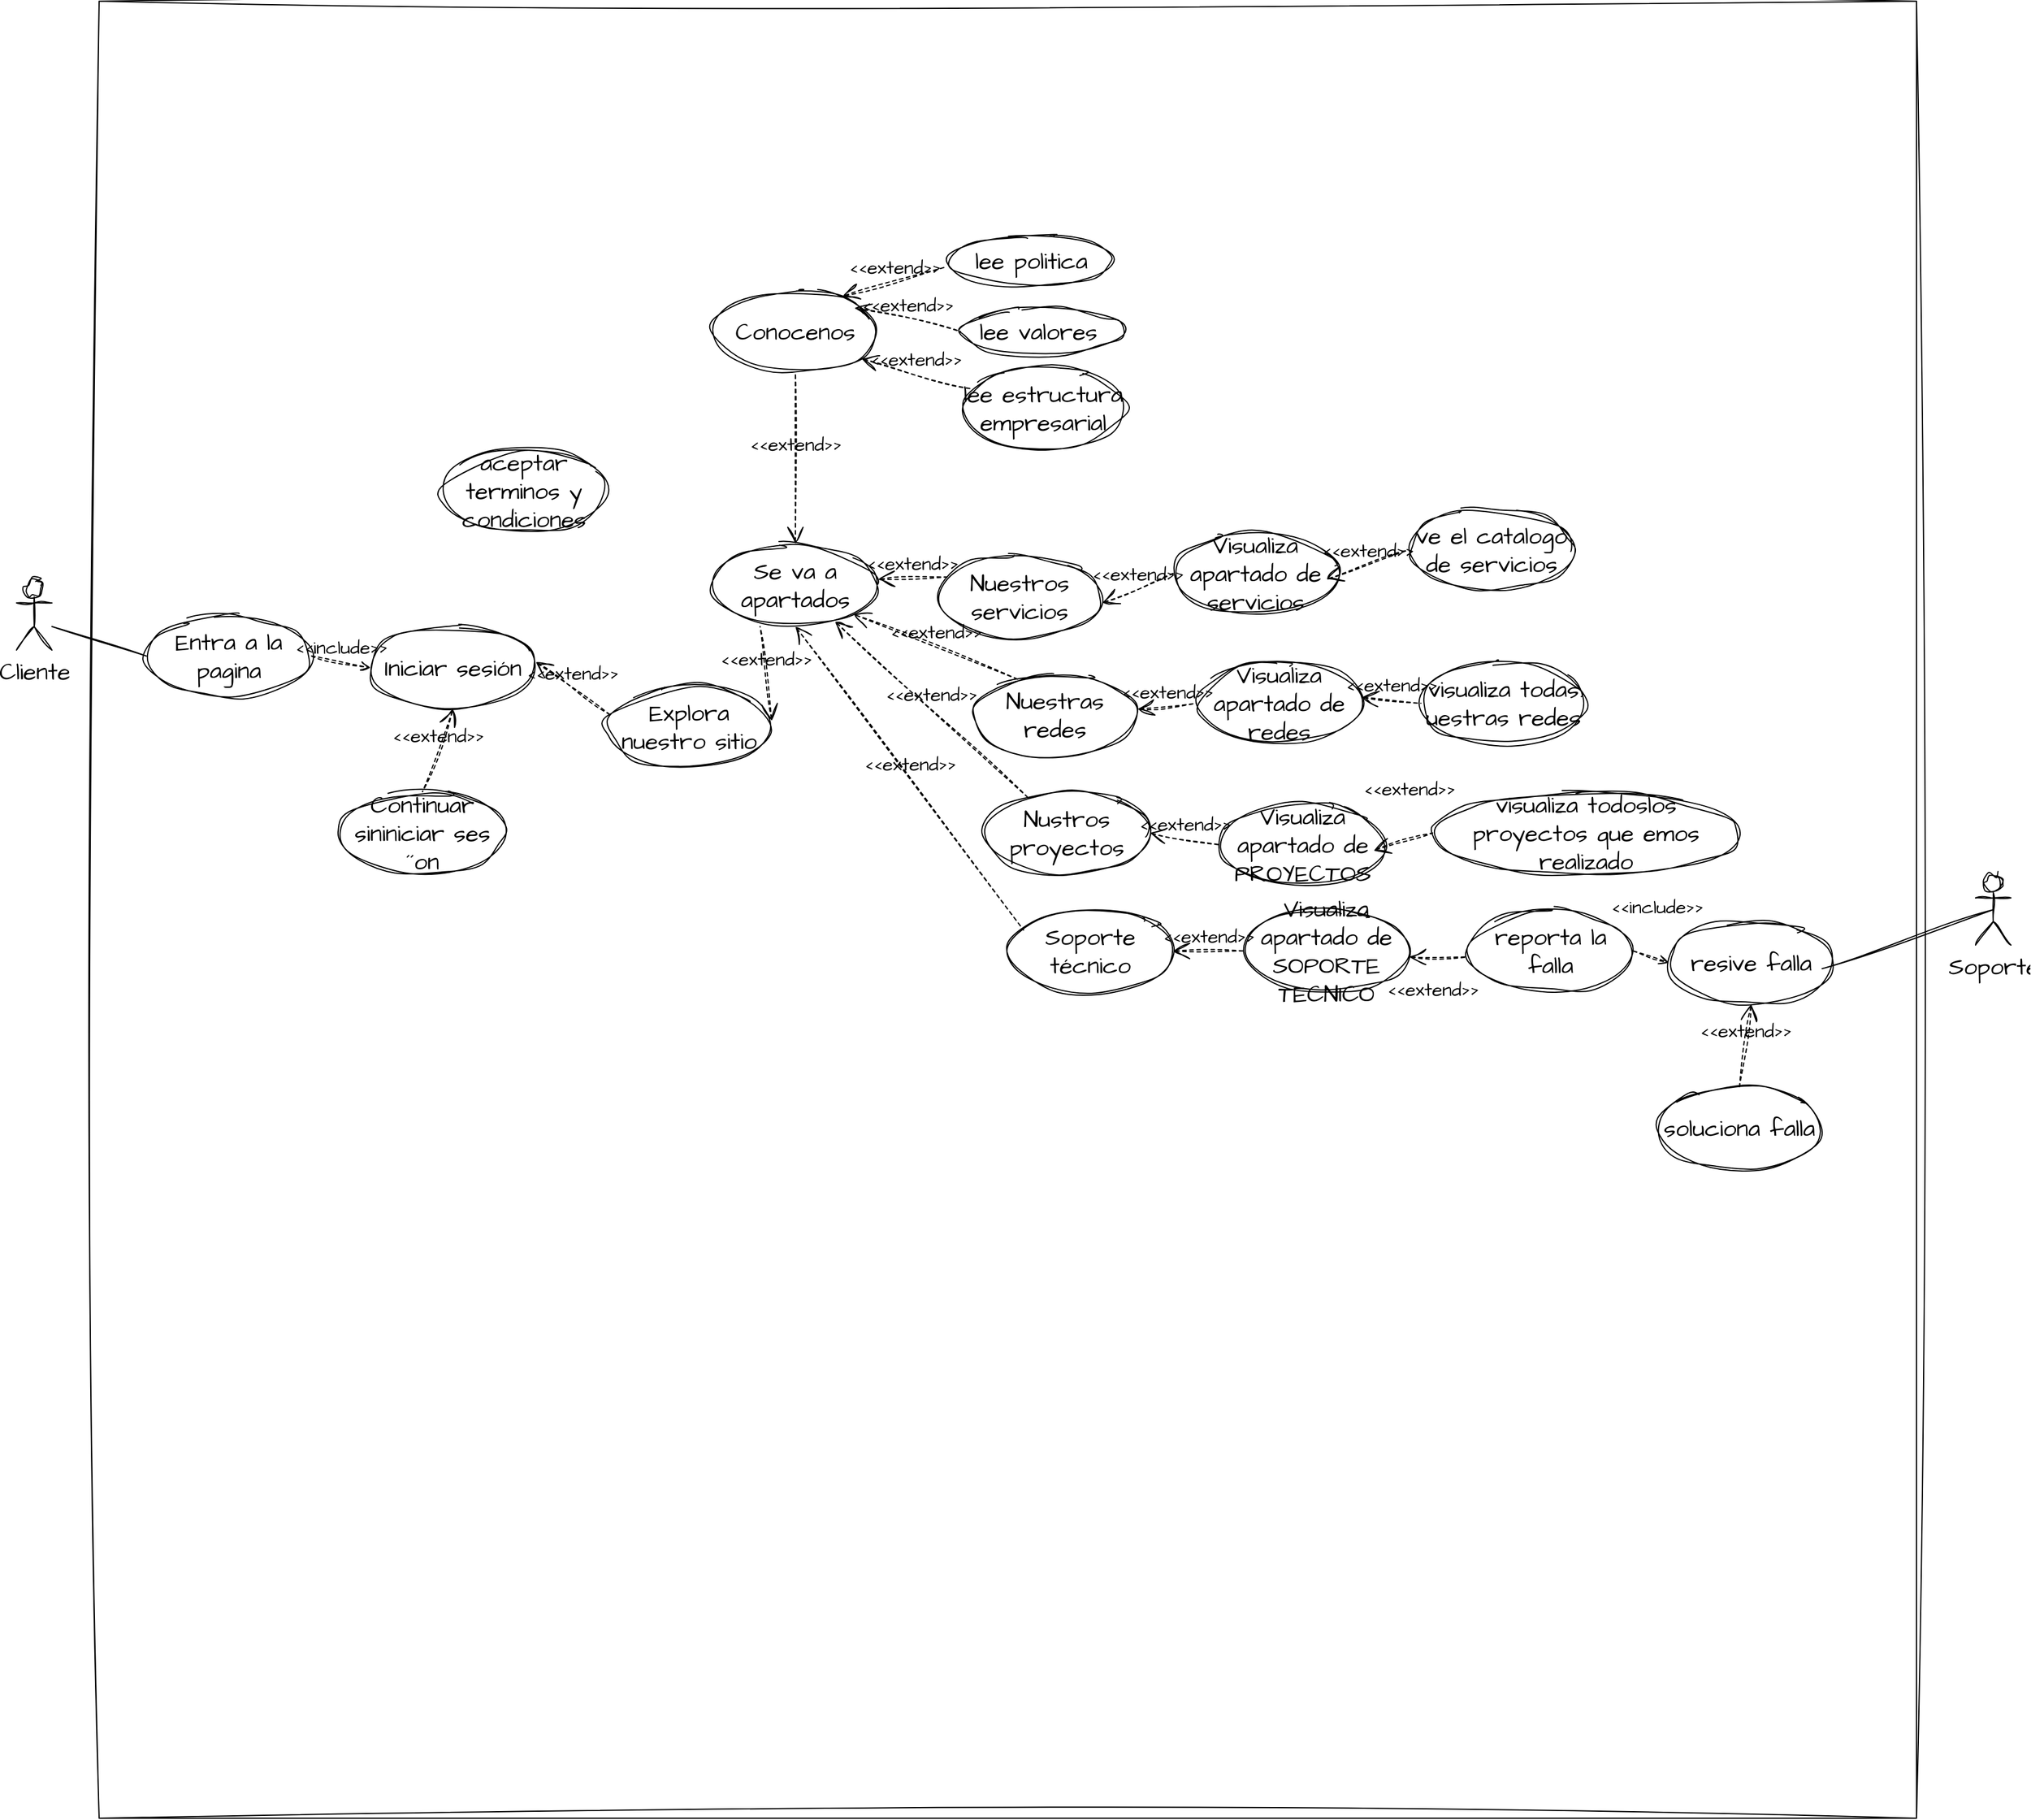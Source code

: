 <mxfile version="21.2.1" type="device" pages="4">
  <diagram name="GENERAL" id="cN1bPpPmxVXguhHw4jdk">
    <mxGraphModel dx="1489" dy="1898" grid="1" gridSize="10" guides="1" tooltips="1" connect="1" arrows="1" fold="1" page="1" pageScale="1" pageWidth="827" pageHeight="1169" math="0" shadow="0">
      <root>
        <mxCell id="0" />
        <mxCell id="1" parent="0" />
        <mxCell id="XbvAeAZ-zUYC5D9YNRpi-1" value="" style="whiteSpace=wrap;html=1;aspect=fixed;sketch=1;hachureGap=4;jiggle=2;curveFitting=1;fontFamily=Architects Daughter;fontSource=https%3A%2F%2Ffonts.googleapis.com%2Fcss%3Ffamily%3DArchitects%2BDaughter;fontSize=20;" vertex="1" parent="1">
          <mxGeometry x="140" y="-320" width="1540" height="1540" as="geometry" />
        </mxCell>
        <mxCell id="XbvAeAZ-zUYC5D9YNRpi-2" value="Cliente" style="shape=umlActor;html=1;verticalLabelPosition=bottom;verticalAlign=top;align=center;sketch=1;hachureGap=4;jiggle=2;curveFitting=1;fontFamily=Architects Daughter;fontSource=https%3A%2F%2Ffonts.googleapis.com%2Fcss%3Ffamily%3DArchitects%2BDaughter;fontSize=20;" vertex="1" parent="1">
          <mxGeometry x="70" y="170" width="30" height="60" as="geometry" />
        </mxCell>
        <mxCell id="XbvAeAZ-zUYC5D9YNRpi-3" value="Entra a la pagina" style="ellipse;whiteSpace=wrap;html=1;sketch=1;hachureGap=4;jiggle=2;curveFitting=1;fontFamily=Architects Daughter;fontSource=https%3A%2F%2Ffonts.googleapis.com%2Fcss%3Ffamily%3DArchitects%2BDaughter;fontSize=20;" vertex="1" parent="1">
          <mxGeometry x="180" y="200" width="140" height="70" as="geometry" />
        </mxCell>
        <mxCell id="XbvAeAZ-zUYC5D9YNRpi-4" value="Explora nuestro sitio" style="ellipse;whiteSpace=wrap;html=1;sketch=1;hachureGap=4;jiggle=2;curveFitting=1;fontFamily=Architects Daughter;fontSource=https%3A%2F%2Ffonts.googleapis.com%2Fcss%3Ffamily%3DArchitects%2BDaughter;fontSize=20;" vertex="1" parent="1">
          <mxGeometry x="570" y="260" width="140" height="70" as="geometry" />
        </mxCell>
        <mxCell id="XbvAeAZ-zUYC5D9YNRpi-5" value="Se va a apartados" style="ellipse;whiteSpace=wrap;html=1;sketch=1;hachureGap=4;jiggle=2;curveFitting=1;fontFamily=Architects Daughter;fontSource=https%3A%2F%2Ffonts.googleapis.com%2Fcss%3Ffamily%3DArchitects%2BDaughter;fontSize=20;" vertex="1" parent="1">
          <mxGeometry x="660" y="140" width="140" height="70" as="geometry" />
        </mxCell>
        <mxCell id="XbvAeAZ-zUYC5D9YNRpi-6" value="Conocenos" style="ellipse;whiteSpace=wrap;html=1;sketch=1;hachureGap=4;jiggle=2;curveFitting=1;fontFamily=Architects Daughter;fontSource=https%3A%2F%2Ffonts.googleapis.com%2Fcss%3Ffamily%3DArchitects%2BDaughter;fontSize=20;" vertex="1" parent="1">
          <mxGeometry x="660" y="-75" width="140" height="70" as="geometry" />
        </mxCell>
        <mxCell id="XbvAeAZ-zUYC5D9YNRpi-7" value="lee politica" style="ellipse;whiteSpace=wrap;html=1;sketch=1;hachureGap=4;jiggle=2;curveFitting=1;fontFamily=Architects Daughter;fontSource=https%3A%2F%2Ffonts.googleapis.com%2Fcss%3Ffamily%3DArchitects%2BDaughter;fontSize=20;" vertex="1" parent="1">
          <mxGeometry x="860" y="-120" width="140" height="40" as="geometry" />
        </mxCell>
        <mxCell id="XbvAeAZ-zUYC5D9YNRpi-8" value="Nuestras redes" style="ellipse;whiteSpace=wrap;html=1;sketch=1;hachureGap=4;jiggle=2;curveFitting=1;fontFamily=Architects Daughter;fontSource=https%3A%2F%2Ffonts.googleapis.com%2Fcss%3Ffamily%3DArchitects%2BDaughter;fontSize=20;" vertex="1" parent="1">
          <mxGeometry x="880" y="250" width="140" height="70" as="geometry" />
        </mxCell>
        <mxCell id="XbvAeAZ-zUYC5D9YNRpi-9" value="Nustros proyectos" style="ellipse;whiteSpace=wrap;html=1;sketch=1;hachureGap=4;jiggle=2;curveFitting=1;fontFamily=Architects Daughter;fontSource=https%3A%2F%2Ffonts.googleapis.com%2Fcss%3Ffamily%3DArchitects%2BDaughter;fontSize=20;" vertex="1" parent="1">
          <mxGeometry x="890" y="350" width="140" height="70" as="geometry" />
        </mxCell>
        <mxCell id="XbvAeAZ-zUYC5D9YNRpi-10" value="lee valores&amp;nbsp;" style="ellipse;whiteSpace=wrap;html=1;sketch=1;hachureGap=4;jiggle=2;curveFitting=1;fontFamily=Architects Daughter;fontSource=https%3A%2F%2Ffonts.googleapis.com%2Fcss%3Ffamily%3DArchitects%2BDaughter;fontSize=20;" vertex="1" parent="1">
          <mxGeometry x="870" y="-60" width="140" height="40" as="geometry" />
        </mxCell>
        <mxCell id="XbvAeAZ-zUYC5D9YNRpi-11" value="Nuestros servicios" style="ellipse;whiteSpace=wrap;html=1;sketch=1;hachureGap=4;jiggle=2;curveFitting=1;fontFamily=Architects Daughter;fontSource=https%3A%2F%2Ffonts.googleapis.com%2Fcss%3Ffamily%3DArchitects%2BDaughter;fontSize=20;" vertex="1" parent="1">
          <mxGeometry x="850" y="150" width="140" height="70" as="geometry" />
        </mxCell>
        <mxCell id="XbvAeAZ-zUYC5D9YNRpi-12" value="Iniciar sesión" style="ellipse;whiteSpace=wrap;html=1;sketch=1;hachureGap=4;jiggle=2;curveFitting=1;fontFamily=Architects Daughter;fontSource=https%3A%2F%2Ffonts.googleapis.com%2Fcss%3Ffamily%3DArchitects%2BDaughter;fontSize=20;" vertex="1" parent="1">
          <mxGeometry x="370" y="210" width="140" height="70" as="geometry" />
        </mxCell>
        <mxCell id="XbvAeAZ-zUYC5D9YNRpi-13" value="Continuar sininiciar ses´´on" style="ellipse;whiteSpace=wrap;html=1;sketch=1;hachureGap=4;jiggle=2;curveFitting=1;fontFamily=Architects Daughter;fontSource=https%3A%2F%2Ffonts.googleapis.com%2Fcss%3Ffamily%3DArchitects%2BDaughter;fontSize=20;" vertex="1" parent="1">
          <mxGeometry x="344" y="350" width="140" height="70" as="geometry" />
        </mxCell>
        <mxCell id="XbvAeAZ-zUYC5D9YNRpi-14" value="lee estructura empresarial" style="ellipse;whiteSpace=wrap;html=1;sketch=1;hachureGap=4;jiggle=2;curveFitting=1;fontFamily=Architects Daughter;fontSource=https%3A%2F%2Ffonts.googleapis.com%2Fcss%3Ffamily%3DArchitects%2BDaughter;fontSize=20;" vertex="1" parent="1">
          <mxGeometry x="870" y="-10" width="140" height="70" as="geometry" />
        </mxCell>
        <mxCell id="XbvAeAZ-zUYC5D9YNRpi-15" value="&amp;lt;&amp;lt;extend&amp;gt;&amp;gt;" style="edgeStyle=none;html=1;startArrow=open;endArrow=none;startSize=12;verticalAlign=bottom;dashed=1;labelBackgroundColor=none;rounded=0;sketch=1;hachureGap=4;jiggle=2;curveFitting=1;fontFamily=Architects Daughter;fontSource=https%3A%2F%2Ffonts.googleapis.com%2Fcss%3Ffamily%3DArchitects%2BDaughter;fontSize=16;entryX=-0.014;entryY=0.629;entryDx=0;entryDy=0;entryPerimeter=0;" edge="1" parent="1" target="XbvAeAZ-zUYC5D9YNRpi-7">
          <mxGeometry width="160" relative="1" as="geometry">
            <mxPoint x="770" y="-70" as="sourcePoint" />
            <mxPoint x="930" y="-70" as="targetPoint" />
          </mxGeometry>
        </mxCell>
        <mxCell id="XbvAeAZ-zUYC5D9YNRpi-16" value="&amp;lt;&amp;lt;extend&amp;gt;&amp;gt;" style="edgeStyle=none;html=1;startArrow=open;endArrow=none;startSize=12;verticalAlign=bottom;dashed=1;labelBackgroundColor=none;rounded=0;sketch=1;hachureGap=4;jiggle=2;curveFitting=1;fontFamily=Architects Daughter;fontSource=https%3A%2F%2Ffonts.googleapis.com%2Fcss%3Ffamily%3DArchitects%2BDaughter;fontSize=16;entryX=0;entryY=0.5;entryDx=0;entryDy=0;" edge="1" parent="1" target="XbvAeAZ-zUYC5D9YNRpi-10">
          <mxGeometry width="160" relative="1" as="geometry">
            <mxPoint x="780" y="-60" as="sourcePoint" />
            <mxPoint x="868" y="-85" as="targetPoint" />
          </mxGeometry>
        </mxCell>
        <mxCell id="XbvAeAZ-zUYC5D9YNRpi-17" value="&amp;lt;&amp;lt;extend&amp;gt;&amp;gt;" style="edgeStyle=none;html=1;startArrow=open;endArrow=none;startSize=12;verticalAlign=bottom;dashed=1;labelBackgroundColor=none;rounded=0;sketch=1;hachureGap=4;jiggle=2;curveFitting=1;fontFamily=Architects Daughter;fontSource=https%3A%2F%2Ffonts.googleapis.com%2Fcss%3Ffamily%3DArchitects%2BDaughter;fontSize=16;exitX=0.9;exitY=0.829;exitDx=0;exitDy=0;exitPerimeter=0;" edge="1" parent="1" source="XbvAeAZ-zUYC5D9YNRpi-6" target="XbvAeAZ-zUYC5D9YNRpi-14">
          <mxGeometry width="160" relative="1" as="geometry">
            <mxPoint x="800" y="-20" as="sourcePoint" />
            <mxPoint x="890" as="targetPoint" />
          </mxGeometry>
        </mxCell>
        <mxCell id="XbvAeAZ-zUYC5D9YNRpi-18" value="&amp;lt;&amp;lt;include&amp;gt;&amp;gt;" style="edgeStyle=none;html=1;endArrow=open;verticalAlign=bottom;dashed=1;labelBackgroundColor=none;rounded=0;sketch=1;hachureGap=4;jiggle=2;curveFitting=1;fontFamily=Architects Daughter;fontSource=https%3A%2F%2Ffonts.googleapis.com%2Fcss%3Ffamily%3DArchitects%2BDaughter;fontSize=16;entryX=0;entryY=0.5;entryDx=0;entryDy=0;" edge="1" parent="1" target="XbvAeAZ-zUYC5D9YNRpi-12">
          <mxGeometry width="160" relative="1" as="geometry">
            <mxPoint x="320" y="235" as="sourcePoint" />
            <mxPoint x="250" y="220" as="targetPoint" />
          </mxGeometry>
        </mxCell>
        <mxCell id="XbvAeAZ-zUYC5D9YNRpi-19" value="&amp;lt;&amp;lt;extend&amp;gt;&amp;gt;" style="edgeStyle=none;html=1;startArrow=open;endArrow=none;startSize=12;verticalAlign=bottom;dashed=1;labelBackgroundColor=none;rounded=0;sketch=1;hachureGap=4;jiggle=2;curveFitting=1;fontFamily=Architects Daughter;fontSource=https%3A%2F%2Ffonts.googleapis.com%2Fcss%3Ffamily%3DArchitects%2BDaughter;fontSize=16;entryX=0.5;entryY=0;entryDx=0;entryDy=0;exitX=0.5;exitY=1;exitDx=0;exitDy=0;" edge="1" parent="1" source="XbvAeAZ-zUYC5D9YNRpi-12" target="XbvAeAZ-zUYC5D9YNRpi-13">
          <mxGeometry width="160" relative="1" as="geometry">
            <mxPoint x="240" y="360" as="sourcePoint" />
            <mxPoint x="400" y="360" as="targetPoint" />
          </mxGeometry>
        </mxCell>
        <mxCell id="XbvAeAZ-zUYC5D9YNRpi-20" value="&amp;lt;&amp;lt;extend&amp;gt;&amp;gt;" style="edgeStyle=none;html=1;startArrow=open;endArrow=none;startSize=12;verticalAlign=bottom;dashed=1;labelBackgroundColor=none;rounded=0;sketch=1;hachureGap=4;jiggle=2;curveFitting=1;fontFamily=Architects Daughter;fontSource=https%3A%2F%2Ffonts.googleapis.com%2Fcss%3Ffamily%3DArchitects%2BDaughter;fontSize=16;entryX=0.014;entryY=0.343;entryDx=0;entryDy=0;entryPerimeter=0;" edge="1" parent="1" target="XbvAeAZ-zUYC5D9YNRpi-4">
          <mxGeometry width="160" relative="1" as="geometry">
            <mxPoint x="510" y="240" as="sourcePoint" />
            <mxPoint x="670" y="240" as="targetPoint" />
          </mxGeometry>
        </mxCell>
        <mxCell id="XbvAeAZ-zUYC5D9YNRpi-21" value="&amp;lt;&amp;lt;extend&amp;gt;&amp;gt;" style="edgeStyle=none;html=1;startArrow=open;endArrow=none;startSize=12;verticalAlign=bottom;dashed=1;labelBackgroundColor=none;rounded=0;sketch=1;hachureGap=4;jiggle=2;curveFitting=1;fontFamily=Architects Daughter;fontSource=https%3A%2F%2Ffonts.googleapis.com%2Fcss%3Ffamily%3DArchitects%2BDaughter;fontSize=16;entryX=0.286;entryY=1;entryDx=0;entryDy=0;entryPerimeter=0;" edge="1" parent="1" target="XbvAeAZ-zUYC5D9YNRpi-5">
          <mxGeometry width="160" relative="1" as="geometry">
            <mxPoint x="710" y="290" as="sourcePoint" />
            <mxPoint x="870" y="290" as="targetPoint" />
          </mxGeometry>
        </mxCell>
        <mxCell id="XbvAeAZ-zUYC5D9YNRpi-22" value="&amp;lt;&amp;lt;extend&amp;gt;&amp;gt;" style="edgeStyle=none;html=1;startArrow=open;endArrow=none;startSize=12;verticalAlign=bottom;dashed=1;labelBackgroundColor=none;rounded=0;sketch=1;hachureGap=4;jiggle=2;curveFitting=1;fontFamily=Architects Daughter;fontSource=https%3A%2F%2Ffonts.googleapis.com%2Fcss%3Ffamily%3DArchitects%2BDaughter;fontSize=16;entryX=0.057;entryY=0.257;entryDx=0;entryDy=0;entryPerimeter=0;" edge="1" parent="1" target="XbvAeAZ-zUYC5D9YNRpi-11">
          <mxGeometry width="160" relative="1" as="geometry">
            <mxPoint x="800" y="170" as="sourcePoint" />
            <mxPoint x="960" y="170" as="targetPoint" />
          </mxGeometry>
        </mxCell>
        <mxCell id="XbvAeAZ-zUYC5D9YNRpi-23" value="&amp;lt;&amp;lt;extend&amp;gt;&amp;gt;" style="edgeStyle=none;html=1;startArrow=open;endArrow=none;startSize=12;verticalAlign=bottom;dashed=1;labelBackgroundColor=none;rounded=0;sketch=1;hachureGap=4;jiggle=2;curveFitting=1;fontFamily=Architects Daughter;fontSource=https%3A%2F%2Ffonts.googleapis.com%2Fcss%3Ffamily%3DArchitects%2BDaughter;fontSize=16;entryX=0.279;entryY=0.071;entryDx=0;entryDy=0;entryPerimeter=0;exitX=1;exitY=1;exitDx=0;exitDy=0;" edge="1" parent="1" source="XbvAeAZ-zUYC5D9YNRpi-5" target="XbvAeAZ-zUYC5D9YNRpi-8">
          <mxGeometry width="160" relative="1" as="geometry">
            <mxPoint x="760" y="260" as="sourcePoint" />
            <mxPoint x="920" y="260" as="targetPoint" />
          </mxGeometry>
        </mxCell>
        <mxCell id="XbvAeAZ-zUYC5D9YNRpi-24" value="&amp;lt;&amp;lt;extend&amp;gt;&amp;gt;" style="edgeStyle=none;html=1;startArrow=open;endArrow=none;startSize=12;verticalAlign=bottom;dashed=1;labelBackgroundColor=none;rounded=0;sketch=1;hachureGap=4;jiggle=2;curveFitting=1;fontFamily=Architects Daughter;fontSource=https%3A%2F%2Ffonts.googleapis.com%2Fcss%3Ffamily%3DArchitects%2BDaughter;fontSize=16;" edge="1" parent="1" source="XbvAeAZ-zUYC5D9YNRpi-5" target="XbvAeAZ-zUYC5D9YNRpi-9">
          <mxGeometry width="160" relative="1" as="geometry">
            <mxPoint x="680" y="410" as="sourcePoint" />
            <mxPoint x="840" y="410" as="targetPoint" />
          </mxGeometry>
        </mxCell>
        <mxCell id="XbvAeAZ-zUYC5D9YNRpi-25" value="Soporte técnico" style="ellipse;whiteSpace=wrap;html=1;sketch=1;hachureGap=4;jiggle=2;curveFitting=1;fontFamily=Architects Daughter;fontSource=https%3A%2F%2Ffonts.googleapis.com%2Fcss%3Ffamily%3DArchitects%2BDaughter;fontSize=20;" vertex="1" parent="1">
          <mxGeometry x="910" y="450" width="140" height="70" as="geometry" />
        </mxCell>
        <mxCell id="XbvAeAZ-zUYC5D9YNRpi-26" value="&amp;lt;&amp;lt;extend&amp;gt;&amp;gt;" style="edgeStyle=none;html=1;startArrow=open;endArrow=none;startSize=12;verticalAlign=bottom;dashed=1;labelBackgroundColor=none;rounded=0;sketch=1;hachureGap=4;jiggle=2;curveFitting=1;fontFamily=Architects Daughter;fontSource=https%3A%2F%2Ffonts.googleapis.com%2Fcss%3Ffamily%3DArchitects%2BDaughter;fontSize=16;entryX=0.5;entryY=1;entryDx=0;entryDy=0;exitX=0.5;exitY=0;exitDx=0;exitDy=0;" edge="1" parent="1" source="XbvAeAZ-zUYC5D9YNRpi-5" target="XbvAeAZ-zUYC5D9YNRpi-6">
          <mxGeometry width="160" relative="1" as="geometry">
            <mxPoint x="670" y="80" as="sourcePoint" />
            <mxPoint x="830" y="80" as="targetPoint" />
          </mxGeometry>
        </mxCell>
        <mxCell id="XbvAeAZ-zUYC5D9YNRpi-27" value="&amp;lt;&amp;lt;extend&amp;gt;&amp;gt;" style="edgeStyle=none;html=1;startArrow=open;endArrow=none;startSize=12;verticalAlign=bottom;dashed=1;labelBackgroundColor=none;rounded=0;sketch=1;hachureGap=4;jiggle=2;curveFitting=1;fontFamily=Architects Daughter;fontSource=https%3A%2F%2Ffonts.googleapis.com%2Fcss%3Ffamily%3DArchitects%2BDaughter;fontSize=16;exitX=0.5;exitY=1;exitDx=0;exitDy=0;entryX=0.095;entryY=0.246;entryDx=0;entryDy=0;entryPerimeter=0;" edge="1" parent="1" source="XbvAeAZ-zUYC5D9YNRpi-5" target="XbvAeAZ-zUYC5D9YNRpi-25">
          <mxGeometry width="160" relative="1" as="geometry">
            <mxPoint x="730" y="430" as="sourcePoint" />
            <mxPoint x="890" y="430" as="targetPoint" />
          </mxGeometry>
        </mxCell>
        <mxCell id="XbvAeAZ-zUYC5D9YNRpi-28" value="Visualiza apartado de servicios" style="ellipse;whiteSpace=wrap;html=1;sketch=1;hachureGap=4;jiggle=2;curveFitting=1;fontFamily=Architects Daughter;fontSource=https%3A%2F%2Ffonts.googleapis.com%2Fcss%3Ffamily%3DArchitects%2BDaughter;fontSize=20;" vertex="1" parent="1">
          <mxGeometry x="1050" y="130" width="140" height="70" as="geometry" />
        </mxCell>
        <mxCell id="XbvAeAZ-zUYC5D9YNRpi-29" value="&amp;lt;&amp;lt;extend&amp;gt;&amp;gt;" style="edgeStyle=none;html=1;startArrow=open;endArrow=none;startSize=12;verticalAlign=bottom;dashed=1;labelBackgroundColor=none;rounded=0;sketch=1;hachureGap=4;jiggle=2;curveFitting=1;fontFamily=Architects Daughter;fontSource=https%3A%2F%2Ffonts.googleapis.com%2Fcss%3Ffamily%3DArchitects%2BDaughter;fontSize=16;entryX=0;entryY=0.5;entryDx=0;entryDy=0;" edge="1" parent="1" target="XbvAeAZ-zUYC5D9YNRpi-28">
          <mxGeometry width="160" relative="1" as="geometry">
            <mxPoint x="990" y="190" as="sourcePoint" />
            <mxPoint x="1150" y="190" as="targetPoint" />
          </mxGeometry>
        </mxCell>
        <mxCell id="XbvAeAZ-zUYC5D9YNRpi-30" value="Visualiza apartado de redes" style="ellipse;whiteSpace=wrap;html=1;sketch=1;hachureGap=4;jiggle=2;curveFitting=1;fontFamily=Architects Daughter;fontSource=https%3A%2F%2Ffonts.googleapis.com%2Fcss%3Ffamily%3DArchitects%2BDaughter;fontSize=20;" vertex="1" parent="1">
          <mxGeometry x="1070" y="240" width="140" height="70" as="geometry" />
        </mxCell>
        <mxCell id="XbvAeAZ-zUYC5D9YNRpi-31" value="Visualiza apartado de PROYECTOS" style="ellipse;whiteSpace=wrap;html=1;sketch=1;hachureGap=4;jiggle=2;curveFitting=1;fontFamily=Architects Daughter;fontSource=https%3A%2F%2Ffonts.googleapis.com%2Fcss%3Ffamily%3DArchitects%2BDaughter;fontSize=20;" vertex="1" parent="1">
          <mxGeometry x="1090" y="360" width="140" height="70" as="geometry" />
        </mxCell>
        <mxCell id="XbvAeAZ-zUYC5D9YNRpi-32" value="Visualiza apartado de SOPORTE TECNICO" style="ellipse;whiteSpace=wrap;html=1;sketch=1;hachureGap=4;jiggle=2;curveFitting=1;fontFamily=Architects Daughter;fontSource=https%3A%2F%2Ffonts.googleapis.com%2Fcss%3Ffamily%3DArchitects%2BDaughter;fontSize=20;" vertex="1" parent="1">
          <mxGeometry x="1110" y="450" width="140" height="70" as="geometry" />
        </mxCell>
        <mxCell id="XbvAeAZ-zUYC5D9YNRpi-36" value="" style="endArrow=none;html=1;rounded=0;sketch=1;hachureGap=4;jiggle=2;curveFitting=1;fontFamily=Architects Daughter;fontSource=https%3A%2F%2Ffonts.googleapis.com%2Fcss%3Ffamily%3DArchitects%2BDaughter;fontSize=16;entryX=0;entryY=0.5;entryDx=0;entryDy=0;" edge="1" parent="1" target="XbvAeAZ-zUYC5D9YNRpi-3">
          <mxGeometry relative="1" as="geometry">
            <mxPoint x="100" y="210" as="sourcePoint" />
            <mxPoint x="260" y="210" as="targetPoint" />
          </mxGeometry>
        </mxCell>
        <mxCell id="b8oef82Tq5jURFjMfgb--2" value="aceptar terminos y condiciones" style="ellipse;whiteSpace=wrap;html=1;sketch=1;hachureGap=4;jiggle=2;curveFitting=1;fontFamily=Architects Daughter;fontSource=https%3A%2F%2Ffonts.googleapis.com%2Fcss%3Ffamily%3DArchitects%2BDaughter;fontSize=20;" vertex="1" parent="1">
          <mxGeometry x="430" y="60" width="140" height="70" as="geometry" />
        </mxCell>
        <mxCell id="b6kbzsp9nrhU34g2nSiJ-1" value="&amp;lt;&amp;lt;extend&amp;gt;&amp;gt;" style="edgeStyle=none;html=1;startArrow=open;endArrow=none;startSize=12;verticalAlign=bottom;dashed=1;labelBackgroundColor=none;rounded=0;sketch=1;hachureGap=4;jiggle=2;curveFitting=1;fontFamily=Architects Daughter;fontSource=https%3A%2F%2Ffonts.googleapis.com%2Fcss%3Ffamily%3DArchitects%2BDaughter;fontSize=16;entryX=0;entryY=0.5;entryDx=0;entryDy=0;" edge="1" parent="1" target="XbvAeAZ-zUYC5D9YNRpi-30">
          <mxGeometry width="160" relative="1" as="geometry">
            <mxPoint x="1020" y="280" as="sourcePoint" />
            <mxPoint x="1180" y="280" as="targetPoint" />
          </mxGeometry>
        </mxCell>
        <mxCell id="b6kbzsp9nrhU34g2nSiJ-2" value="&amp;lt;&amp;lt;extend&amp;gt;&amp;gt;" style="edgeStyle=none;html=1;startArrow=open;endArrow=none;startSize=12;verticalAlign=bottom;dashed=1;labelBackgroundColor=none;rounded=0;sketch=1;hachureGap=4;jiggle=2;curveFitting=1;fontFamily=Architects Daughter;fontSource=https%3A%2F%2Ffonts.googleapis.com%2Fcss%3Ffamily%3DArchitects%2BDaughter;fontSize=16;exitX=1;exitY=0.5;exitDx=0;exitDy=0;entryX=0;entryY=0.5;entryDx=0;entryDy=0;" edge="1" parent="1" source="XbvAeAZ-zUYC5D9YNRpi-9" target="XbvAeAZ-zUYC5D9YNRpi-31">
          <mxGeometry width="160" relative="1" as="geometry">
            <mxPoint x="700" y="430" as="sourcePoint" />
            <mxPoint x="860" y="430" as="targetPoint" />
          </mxGeometry>
        </mxCell>
        <mxCell id="b6kbzsp9nrhU34g2nSiJ-3" value="&amp;lt;&amp;lt;extend&amp;gt;&amp;gt;" style="edgeStyle=none;html=1;startArrow=open;endArrow=none;startSize=12;verticalAlign=bottom;dashed=1;labelBackgroundColor=none;rounded=0;sketch=1;hachureGap=4;jiggle=2;curveFitting=1;fontFamily=Architects Daughter;fontSource=https%3A%2F%2Ffonts.googleapis.com%2Fcss%3Ffamily%3DArchitects%2BDaughter;fontSize=16;entryX=0;entryY=0.5;entryDx=0;entryDy=0;exitX=1;exitY=0.5;exitDx=0;exitDy=0;" edge="1" parent="1" source="XbvAeAZ-zUYC5D9YNRpi-25" target="XbvAeAZ-zUYC5D9YNRpi-32">
          <mxGeometry width="160" relative="1" as="geometry">
            <mxPoint x="680" y="430" as="sourcePoint" />
            <mxPoint x="840" y="430" as="targetPoint" />
          </mxGeometry>
        </mxCell>
        <mxCell id="b6kbzsp9nrhU34g2nSiJ-5" value="visualiza todas uestras redes" style="ellipse;whiteSpace=wrap;html=1;sketch=1;hachureGap=4;jiggle=2;curveFitting=1;fontFamily=Architects Daughter;fontSource=https%3A%2F%2Ffonts.googleapis.com%2Fcss%3Ffamily%3DArchitects%2BDaughter;fontSize=20;" vertex="1" parent="1">
          <mxGeometry x="1260" y="240" width="140" height="70" as="geometry" />
        </mxCell>
        <mxCell id="b6kbzsp9nrhU34g2nSiJ-6" value="&amp;lt;&amp;lt;extend&amp;gt;&amp;gt;" style="edgeStyle=none;html=1;startArrow=open;endArrow=none;startSize=12;verticalAlign=bottom;dashed=1;labelBackgroundColor=none;rounded=0;sketch=1;hachureGap=4;jiggle=2;curveFitting=1;fontFamily=Architects Daughter;fontSource=https%3A%2F%2Ffonts.googleapis.com%2Fcss%3Ffamily%3DArchitects%2BDaughter;fontSize=16;entryX=0;entryY=0.5;entryDx=0;entryDy=0;" edge="1" parent="1" target="b6kbzsp9nrhU34g2nSiJ-5">
          <mxGeometry width="160" relative="1" as="geometry">
            <mxPoint x="1210" y="270" as="sourcePoint" />
            <mxPoint x="1370" y="270" as="targetPoint" />
          </mxGeometry>
        </mxCell>
        <mxCell id="b6kbzsp9nrhU34g2nSiJ-7" value="visualiza todoslos proyectos que emos realizado" style="ellipse;whiteSpace=wrap;html=1;sketch=1;hachureGap=4;jiggle=2;curveFitting=1;fontFamily=Architects Daughter;fontSource=https%3A%2F%2Ffonts.googleapis.com%2Fcss%3Ffamily%3DArchitects%2BDaughter;fontSize=20;" vertex="1" parent="1">
          <mxGeometry x="1270" y="350" width="260" height="70" as="geometry" />
        </mxCell>
        <mxCell id="b6kbzsp9nrhU34g2nSiJ-8" value="&amp;lt;&amp;lt;extend&amp;gt;&amp;gt;" style="edgeStyle=none;html=1;startArrow=open;endArrow=none;startSize=12;verticalAlign=bottom;dashed=1;labelBackgroundColor=none;rounded=0;sketch=1;hachureGap=4;jiggle=2;curveFitting=1;fontFamily=Architects Daughter;fontSource=https%3A%2F%2Ffonts.googleapis.com%2Fcss%3Ffamily%3DArchitects%2BDaughter;fontSize=16;entryX=0;entryY=0.5;entryDx=0;entryDy=0;" edge="1" parent="1" target="b6kbzsp9nrhU34g2nSiJ-7">
          <mxGeometry x="0.541" y="30" width="160" relative="1" as="geometry">
            <mxPoint x="1220" y="400" as="sourcePoint" />
            <mxPoint x="1380" y="400" as="targetPoint" />
            <mxPoint as="offset" />
          </mxGeometry>
        </mxCell>
        <mxCell id="b6kbzsp9nrhU34g2nSiJ-11" value="ve el catalogo de servicios" style="ellipse;whiteSpace=wrap;html=1;sketch=1;hachureGap=4;jiggle=2;curveFitting=1;fontFamily=Architects Daughter;fontSource=https%3A%2F%2Ffonts.googleapis.com%2Fcss%3Ffamily%3DArchitects%2BDaughter;fontSize=20;" vertex="1" parent="1">
          <mxGeometry x="1250" y="110" width="140" height="70" as="geometry" />
        </mxCell>
        <mxCell id="b6kbzsp9nrhU34g2nSiJ-12" value="&amp;lt;&amp;lt;extend&amp;gt;&amp;gt;" style="edgeStyle=none;html=1;startArrow=open;endArrow=none;startSize=12;verticalAlign=bottom;dashed=1;labelBackgroundColor=none;rounded=0;sketch=1;hachureGap=4;jiggle=2;curveFitting=1;fontFamily=Architects Daughter;fontSource=https%3A%2F%2Ffonts.googleapis.com%2Fcss%3Ffamily%3DArchitects%2BDaughter;fontSize=16;entryX=0;entryY=0.5;entryDx=0;entryDy=0;" edge="1" parent="1" target="b6kbzsp9nrhU34g2nSiJ-11">
          <mxGeometry width="160" relative="1" as="geometry">
            <mxPoint x="1180" y="170" as="sourcePoint" />
            <mxPoint x="1340" y="170" as="targetPoint" />
          </mxGeometry>
        </mxCell>
        <mxCell id="b6kbzsp9nrhU34g2nSiJ-13" value="reporta la falla" style="ellipse;whiteSpace=wrap;html=1;sketch=1;hachureGap=4;jiggle=2;curveFitting=1;fontFamily=Architects Daughter;fontSource=https%3A%2F%2Ffonts.googleapis.com%2Fcss%3Ffamily%3DArchitects%2BDaughter;fontSize=20;" vertex="1" parent="1">
          <mxGeometry x="1300" y="450" width="140" height="70" as="geometry" />
        </mxCell>
        <mxCell id="b6kbzsp9nrhU34g2nSiJ-14" value="&amp;lt;&amp;lt;extend&amp;gt;&amp;gt;" style="edgeStyle=none;html=1;startArrow=open;endArrow=none;startSize=12;verticalAlign=bottom;dashed=1;labelBackgroundColor=none;rounded=0;sketch=1;hachureGap=4;jiggle=2;curveFitting=1;fontFamily=Architects Daughter;fontSource=https%3A%2F%2Ffonts.googleapis.com%2Fcss%3Ffamily%3DArchitects%2BDaughter;fontSize=16;" edge="1" parent="1">
          <mxGeometry x="-0.2" y="-40" width="160" relative="1" as="geometry">
            <mxPoint x="1250" y="490" as="sourcePoint" />
            <mxPoint x="1300" y="490" as="targetPoint" />
            <mxPoint as="offset" />
          </mxGeometry>
        </mxCell>
        <mxCell id="b6kbzsp9nrhU34g2nSiJ-15" value="Soporte" style="shape=umlActor;html=1;verticalLabelPosition=bottom;verticalAlign=top;align=center;sketch=1;hachureGap=4;jiggle=2;curveFitting=1;fontFamily=Architects Daughter;fontSource=https%3A%2F%2Ffonts.googleapis.com%2Fcss%3Ffamily%3DArchitects%2BDaughter;fontSize=20;" vertex="1" parent="1">
          <mxGeometry x="1730" y="420" width="30" height="60" as="geometry" />
        </mxCell>
        <mxCell id="b6kbzsp9nrhU34g2nSiJ-16" value="resive falla" style="ellipse;whiteSpace=wrap;html=1;sketch=1;hachureGap=4;jiggle=2;curveFitting=1;fontFamily=Architects Daughter;fontSource=https%3A%2F%2Ffonts.googleapis.com%2Fcss%3Ffamily%3DArchitects%2BDaughter;fontSize=20;" vertex="1" parent="1">
          <mxGeometry x="1470" y="460" width="140" height="70" as="geometry" />
        </mxCell>
        <mxCell id="b6kbzsp9nrhU34g2nSiJ-17" value="soluciona falla" style="ellipse;whiteSpace=wrap;html=1;sketch=1;hachureGap=4;jiggle=2;curveFitting=1;fontFamily=Architects Daughter;fontSource=https%3A%2F%2Ffonts.googleapis.com%2Fcss%3Ffamily%3DArchitects%2BDaughter;fontSize=20;" vertex="1" parent="1">
          <mxGeometry x="1460" y="600" width="140" height="70" as="geometry" />
        </mxCell>
        <mxCell id="b6kbzsp9nrhU34g2nSiJ-18" value="&amp;lt;&amp;lt;extend&amp;gt;&amp;gt;" style="edgeStyle=none;html=1;startArrow=open;endArrow=none;startSize=12;verticalAlign=bottom;dashed=1;labelBackgroundColor=none;rounded=0;sketch=1;hachureGap=4;jiggle=2;curveFitting=1;fontFamily=Architects Daughter;fontSource=https%3A%2F%2Ffonts.googleapis.com%2Fcss%3Ffamily%3DArchitects%2BDaughter;fontSize=16;exitX=0.5;exitY=1;exitDx=0;exitDy=0;entryX=0.5;entryY=0;entryDx=0;entryDy=0;" edge="1" parent="1" source="b6kbzsp9nrhU34g2nSiJ-16" target="b6kbzsp9nrhU34g2nSiJ-17">
          <mxGeometry width="160" relative="1" as="geometry">
            <mxPoint x="1400" y="550" as="sourcePoint" />
            <mxPoint x="1560" y="550" as="targetPoint" />
          </mxGeometry>
        </mxCell>
        <mxCell id="b6kbzsp9nrhU34g2nSiJ-19" value="&amp;lt;&amp;lt;include&amp;gt;&amp;gt;" style="edgeStyle=none;html=1;endArrow=open;verticalAlign=bottom;dashed=1;labelBackgroundColor=none;rounded=0;sketch=1;hachureGap=4;jiggle=2;curveFitting=1;fontFamily=Architects Daughter;fontSource=https%3A%2F%2Ffonts.googleapis.com%2Fcss%3Ffamily%3DArchitects%2BDaughter;fontSize=16;entryX=0;entryY=0.5;entryDx=0;entryDy=0;exitX=1;exitY=0.5;exitDx=0;exitDy=0;" edge="1" parent="1" source="b6kbzsp9nrhU34g2nSiJ-13" target="b6kbzsp9nrhU34g2nSiJ-16">
          <mxGeometry x="-0.3" y="30" width="160" relative="1" as="geometry">
            <mxPoint x="1250" y="580" as="sourcePoint" />
            <mxPoint x="1410" y="580" as="targetPoint" />
            <mxPoint as="offset" />
          </mxGeometry>
        </mxCell>
        <mxCell id="b6kbzsp9nrhU34g2nSiJ-20" value="" style="edgeStyle=none;html=1;endArrow=none;verticalAlign=bottom;rounded=0;sketch=1;hachureGap=4;jiggle=2;curveFitting=1;fontFamily=Architects Daughter;fontSource=https%3A%2F%2Ffonts.googleapis.com%2Fcss%3Ffamily%3DArchitects%2BDaughter;fontSize=16;entryX=0.5;entryY=0.5;entryDx=0;entryDy=0;entryPerimeter=0;" edge="1" parent="1" target="b6kbzsp9nrhU34g2nSiJ-15">
          <mxGeometry width="160" relative="1" as="geometry">
            <mxPoint x="1600" y="500" as="sourcePoint" />
            <mxPoint x="1760" y="500" as="targetPoint" />
          </mxGeometry>
        </mxCell>
      </root>
    </mxGraphModel>
  </diagram>
  <diagram id="Rt0A-2R67r3EI77Dixsh" name="login">
    <mxGraphModel dx="1869" dy="510" grid="1" gridSize="10" guides="1" tooltips="1" connect="1" arrows="1" fold="1" page="1" pageScale="1" pageWidth="827" pageHeight="1169" math="0" shadow="0">
      <root>
        <mxCell id="0" />
        <mxCell id="1" parent="0" />
        <mxCell id="DWwqwf0HWO5dVyq0t_3R-1" value="cliente" style="shape=umlActor;html=1;verticalLabelPosition=bottom;verticalAlign=top;align=center;sketch=1;hachureGap=4;jiggle=2;curveFitting=1;fontFamily=Architects Daughter;fontSource=https%3A%2F%2Ffonts.googleapis.com%2Fcss%3Ffamily%3DArchitects%2BDaughter;fontSize=20;" vertex="1" parent="1">
          <mxGeometry x="50" y="300" width="30" height="60" as="geometry" />
        </mxCell>
        <mxCell id="DWwqwf0HWO5dVyq0t_3R-3" value="" style="rounded=0;whiteSpace=wrap;html=1;sketch=1;hachureGap=4;jiggle=2;curveFitting=1;fontFamily=Architects Daughter;fontSource=https%3A%2F%2Ffonts.googleapis.com%2Fcss%3Ffamily%3DArchitects%2BDaughter;fontSize=20;" vertex="1" parent="1">
          <mxGeometry x="40" y="40" width="1090" height="510" as="geometry" />
        </mxCell>
        <mxCell id="DWwqwf0HWO5dVyq0t_3R-4" value="Entrar en la pagina" style="ellipse;whiteSpace=wrap;html=1;sketch=1;hachureGap=4;jiggle=2;curveFitting=1;fontFamily=Architects Daughter;fontSource=https%3A%2F%2Ffonts.googleapis.com%2Fcss%3Ffamily%3DArchitects%2BDaughter;fontSize=20;" vertex="1" parent="1">
          <mxGeometry x="190" y="320" width="140" height="50" as="geometry" />
        </mxCell>
        <mxCell id="DWwqwf0HWO5dVyq0t_3R-5" value="Iniciar sesión&amp;nbsp;" style="ellipse;whiteSpace=wrap;html=1;sketch=1;hachureGap=4;jiggle=2;curveFitting=1;fontFamily=Architects Daughter;fontSource=https%3A%2F%2Ffonts.googleapis.com%2Fcss%3Ffamily%3DArchitects%2BDaughter;fontSize=20;" vertex="1" parent="1">
          <mxGeometry x="350" y="320" width="140" height="50" as="geometry" />
        </mxCell>
        <mxCell id="DWwqwf0HWO5dVyq0t_3R-6" value="continuar sin iniciar seción" style="ellipse;whiteSpace=wrap;html=1;sketch=1;hachureGap=4;jiggle=2;curveFitting=1;fontFamily=Architects Daughter;fontSource=https%3A%2F%2Ffonts.googleapis.com%2Fcss%3Ffamily%3DArchitects%2BDaughter;fontSize=20;" vertex="1" parent="1">
          <mxGeometry x="350" y="390" width="140" height="50" as="geometry" />
        </mxCell>
        <mxCell id="DWwqwf0HWO5dVyq0t_3R-7" value="Registrase" style="ellipse;whiteSpace=wrap;html=1;sketch=1;hachureGap=4;jiggle=2;curveFitting=1;fontFamily=Architects Daughter;fontSource=https%3A%2F%2Ffonts.googleapis.com%2Fcss%3Ffamily%3DArchitects%2BDaughter;fontSize=20;" vertex="1" parent="1">
          <mxGeometry x="344" y="260" width="140" height="50" as="geometry" />
        </mxCell>
        <mxCell id="DWwqwf0HWO5dVyq0t_3R-9" value="Validar usuario" style="ellipse;whiteSpace=wrap;html=1;sketch=1;hachureGap=4;jiggle=2;curveFitting=1;fontFamily=Architects Daughter;fontSource=https%3A%2F%2Ffonts.googleapis.com%2Fcss%3Ffamily%3DArchitects%2BDaughter;fontSize=20;" vertex="1" parent="1">
          <mxGeometry x="710" y="310" width="140" height="70" as="geometry" />
        </mxCell>
        <mxCell id="DWwqwf0HWO5dVyq0t_3R-10" value="entrar" style="ellipse;whiteSpace=wrap;html=1;sketch=1;hachureGap=4;jiggle=2;curveFitting=1;fontFamily=Architects Daughter;fontSource=https%3A%2F%2Ffonts.googleapis.com%2Fcss%3Ffamily%3DArchitects%2BDaughter;fontSize=20;" vertex="1" parent="1">
          <mxGeometry x="940" y="310" width="140" height="70" as="geometry" />
        </mxCell>
        <mxCell id="DWwqwf0HWO5dVyq0t_3R-11" value="usuario y contraseña" style="ellipse;whiteSpace=wrap;html=1;sketch=1;hachureGap=4;jiggle=2;curveFitting=1;fontFamily=Architects Daughter;fontSource=https%3A%2F%2Ffonts.googleapis.com%2Fcss%3Ffamily%3DArchitects%2BDaughter;fontSize=20;" vertex="1" parent="1">
          <mxGeometry x="510" y="70" width="140" height="50" as="geometry" />
        </mxCell>
        <mxCell id="DWwqwf0HWO5dVyq0t_3R-12" value="ingresar datos" style="ellipse;whiteSpace=wrap;html=1;sketch=1;hachureGap=4;jiggle=2;curveFitting=1;fontFamily=Architects Daughter;fontSource=https%3A%2F%2Ffonts.googleapis.com%2Fcss%3Ffamily%3DArchitects%2BDaughter;fontSize=20;" vertex="1" parent="1">
          <mxGeometry x="520" y="130" width="140" height="40" as="geometry" />
        </mxCell>
        <mxCell id="DWwqwf0HWO5dVyq0t_3R-14" value="validar datos&amp;nbsp;" style="ellipse;whiteSpace=wrap;html=1;sketch=1;hachureGap=4;jiggle=2;curveFitting=1;fontFamily=Architects Daughter;fontSource=https%3A%2F%2Ffonts.googleapis.com%2Fcss%3Ffamily%3DArchitects%2BDaughter;fontSize=20;" vertex="1" parent="1">
          <mxGeometry x="710" y="90" width="140" height="70" as="geometry" />
        </mxCell>
        <mxCell id="DWwqwf0HWO5dVyq0t_3R-15" value="&amp;lt;&amp;lt;extend&amp;gt;&amp;gt;" style="edgeStyle=none;html=1;startArrow=open;endArrow=none;startSize=12;verticalAlign=bottom;dashed=1;labelBackgroundColor=none;rounded=0;sketch=1;hachureGap=4;jiggle=2;curveFitting=1;fontFamily=Architects Daughter;fontSource=https%3A%2F%2Ffonts.googleapis.com%2Fcss%3Ffamily%3DArchitects%2BDaughter;fontSize=16;entryX=0.036;entryY=0.725;entryDx=0;entryDy=0;entryPerimeter=0;" edge="1" parent="1" target="DWwqwf0HWO5dVyq0t_3R-12">
          <mxGeometry width="160" relative="1" as="geometry">
            <mxPoint x="470" y="270" as="sourcePoint" />
            <mxPoint x="630" y="270" as="targetPoint" />
          </mxGeometry>
        </mxCell>
        <mxCell id="DWwqwf0HWO5dVyq0t_3R-16" value="&amp;lt;&amp;lt;extend&amp;gt;&amp;gt;" style="edgeStyle=none;html=1;startArrow=open;endArrow=none;startSize=12;verticalAlign=bottom;dashed=1;labelBackgroundColor=none;rounded=0;sketch=1;hachureGap=4;jiggle=2;curveFitting=1;fontFamily=Architects Daughter;fontSource=https%3A%2F%2Ffonts.googleapis.com%2Fcss%3Ffamily%3DArchitects%2BDaughter;fontSize=16;entryX=0;entryY=0.5;entryDx=0;entryDy=0;exitX=0.693;exitY=0.06;exitDx=0;exitDy=0;exitPerimeter=0;" edge="1" parent="1" source="DWwqwf0HWO5dVyq0t_3R-7" target="DWwqwf0HWO5dVyq0t_3R-11">
          <mxGeometry width="160" relative="1" as="geometry">
            <mxPoint x="480" y="280" as="sourcePoint" />
            <mxPoint x="535" y="169" as="targetPoint" />
          </mxGeometry>
        </mxCell>
        <mxCell id="DWwqwf0HWO5dVyq0t_3R-17" value="&amp;lt;&amp;lt;extend&amp;gt;&amp;gt;" style="edgeStyle=none;html=1;startArrow=open;endArrow=none;startSize=12;verticalAlign=bottom;dashed=1;labelBackgroundColor=none;rounded=0;sketch=1;hachureGap=4;jiggle=2;curveFitting=1;fontFamily=Architects Daughter;fontSource=https%3A%2F%2Ffonts.googleapis.com%2Fcss%3Ffamily%3DArchitects%2BDaughter;fontSize=16;entryX=0;entryY=0;entryDx=0;entryDy=0;exitX=1;exitY=0.5;exitDx=0;exitDy=0;" edge="1" parent="1" source="DWwqwf0HWO5dVyq0t_3R-11" target="DWwqwf0HWO5dVyq0t_3R-14">
          <mxGeometry width="160" relative="1" as="geometry">
            <mxPoint x="700" y="241" as="sourcePoint" />
            <mxPoint x="755" y="130" as="targetPoint" />
          </mxGeometry>
        </mxCell>
        <mxCell id="DWwqwf0HWO5dVyq0t_3R-18" value="&amp;lt;&amp;lt;extend&amp;gt;&amp;gt;" style="edgeStyle=none;html=1;startArrow=open;endArrow=none;startSize=12;verticalAlign=bottom;dashed=1;labelBackgroundColor=none;rounded=0;sketch=1;hachureGap=4;jiggle=2;curveFitting=1;fontFamily=Architects Daughter;fontSource=https%3A%2F%2Ffonts.googleapis.com%2Fcss%3Ffamily%3DArchitects%2BDaughter;fontSize=16;entryX=0.064;entryY=0.786;entryDx=0;entryDy=0;exitX=1;exitY=0.5;exitDx=0;exitDy=0;entryPerimeter=0;" edge="1" parent="1" target="DWwqwf0HWO5dVyq0t_3R-14">
          <mxGeometry x="-0.455" y="-34" width="160" relative="1" as="geometry">
            <mxPoint x="650" y="160" as="sourcePoint" />
            <mxPoint x="731" y="165" as="targetPoint" />
            <mxPoint as="offset" />
          </mxGeometry>
        </mxCell>
        <mxCell id="DWwqwf0HWO5dVyq0t_3R-19" value="&amp;lt;&amp;lt;extend&amp;gt;&amp;gt;" style="edgeStyle=none;html=1;startArrow=open;endArrow=none;startSize=12;verticalAlign=bottom;dashed=1;labelBackgroundColor=none;rounded=0;sketch=1;hachureGap=4;jiggle=2;curveFitting=1;fontFamily=Architects Daughter;fontSource=https%3A%2F%2Ffonts.googleapis.com%2Fcss%3Ffamily%3DArchitects%2BDaughter;fontSize=16;exitX=1;exitY=0.5;exitDx=0;exitDy=0;" edge="1" parent="1" source="DWwqwf0HWO5dVyq0t_3R-14" target="DWwqwf0HWO5dVyq0t_3R-10">
          <mxGeometry x="-0.455" y="-34" width="160" relative="1" as="geometry">
            <mxPoint x="860" y="175" as="sourcePoint" />
            <mxPoint x="929" y="160" as="targetPoint" />
            <mxPoint as="offset" />
          </mxGeometry>
        </mxCell>
        <mxCell id="DWwqwf0HWO5dVyq0t_3R-20" value="&amp;lt;&amp;lt;extend&amp;gt;&amp;gt;" style="edgeStyle=none;html=1;startArrow=open;endArrow=none;startSize=12;verticalAlign=bottom;dashed=1;labelBackgroundColor=none;rounded=0;sketch=1;hachureGap=4;jiggle=2;curveFitting=1;fontFamily=Architects Daughter;fontSource=https%3A%2F%2Ffonts.googleapis.com%2Fcss%3Ffamily%3DArchitects%2BDaughter;fontSize=16;exitX=1;exitY=0.5;exitDx=0;exitDy=0;" edge="1" parent="1" source="DWwqwf0HWO5dVyq0t_3R-9">
          <mxGeometry x="-0.455" y="-34" width="160" relative="1" as="geometry">
            <mxPoint x="810" y="170" as="sourcePoint" />
            <mxPoint x="946" y="357" as="targetPoint" />
            <mxPoint as="offset" />
          </mxGeometry>
        </mxCell>
        <mxCell id="DWwqwf0HWO5dVyq0t_3R-21" value="&amp;lt;&amp;lt;extend&amp;gt;&amp;gt;" style="edgeStyle=none;html=1;startArrow=open;endArrow=none;startSize=12;verticalAlign=bottom;dashed=1;labelBackgroundColor=none;rounded=0;sketch=1;hachureGap=4;jiggle=2;curveFitting=1;fontFamily=Architects Daughter;fontSource=https%3A%2F%2Ffonts.googleapis.com%2Fcss%3Ffamily%3DArchitects%2BDaughter;fontSize=16;exitX=1;exitY=0.5;exitDx=0;exitDy=0;entryX=0;entryY=0.5;entryDx=0;entryDy=0;" edge="1" parent="1" target="DWwqwf0HWO5dVyq0t_3R-9">
          <mxGeometry x="1" y="-45" width="160" relative="1" as="geometry">
            <mxPoint x="670" y="339" as="sourcePoint" />
            <mxPoint x="766" y="351" as="targetPoint" />
            <mxPoint x="7" y="1" as="offset" />
          </mxGeometry>
        </mxCell>
        <mxCell id="DWwqwf0HWO5dVyq0t_3R-22" value="&amp;lt;&amp;lt;extend&amp;gt;&amp;gt;" style="edgeStyle=none;html=1;startArrow=open;endArrow=none;startSize=12;verticalAlign=bottom;dashed=1;labelBackgroundColor=none;rounded=0;sketch=1;hachureGap=4;jiggle=2;curveFitting=1;fontFamily=Architects Daughter;fontSource=https%3A%2F%2Ffonts.googleapis.com%2Fcss%3Ffamily%3DArchitects%2BDaughter;fontSize=16;exitX=0.5;exitY=0;exitDx=0;exitDy=0;entryX=1;entryY=1;entryDx=0;entryDy=0;" edge="1" parent="1" source="DWwqwf0HWO5dVyq0t_3R-6" target="DWwqwf0HWO5dVyq0t_3R-5">
          <mxGeometry x="1" y="-45" width="160" relative="1" as="geometry">
            <mxPoint x="490" y="337" as="sourcePoint" />
            <mxPoint x="530" y="343" as="targetPoint" />
            <mxPoint x="7" y="1" as="offset" />
            <Array as="points">
              <mxPoint x="510" y="390" />
              <mxPoint x="500" y="400" />
            </Array>
          </mxGeometry>
        </mxCell>
        <mxCell id="DWwqwf0HWO5dVyq0t_3R-23" value="&amp;lt;&amp;lt;extend&amp;gt;&amp;gt;" style="edgeStyle=none;html=1;startArrow=open;endArrow=none;startSize=12;verticalAlign=bottom;dashed=1;labelBackgroundColor=none;rounded=0;sketch=1;hachureGap=4;jiggle=2;curveFitting=1;fontFamily=Architects Daughter;fontSource=https%3A%2F%2Ffonts.googleapis.com%2Fcss%3Ffamily%3DArchitects%2BDaughter;fontSize=16;exitX=1;exitY=0.5;exitDx=0;exitDy=0;" edge="1" parent="1" source="DWwqwf0HWO5dVyq0t_3R-8">
          <mxGeometry x="0.781" y="-60" width="160" relative="1" as="geometry">
            <mxPoint x="500" y="347" as="sourcePoint" />
            <mxPoint x="551" y="350" as="targetPoint" />
            <mxPoint as="offset" />
            <Array as="points">
              <mxPoint x="520" y="350" />
            </Array>
          </mxGeometry>
        </mxCell>
        <mxCell id="DWwqwf0HWO5dVyq0t_3R-24" value="" style="edgeStyle=none;html=1;startArrow=open;endArrow=none;startSize=12;verticalAlign=bottom;dashed=1;labelBackgroundColor=none;rounded=0;sketch=1;hachureGap=4;jiggle=2;curveFitting=1;fontFamily=Architects Daughter;fontSource=https%3A%2F%2Ffonts.googleapis.com%2Fcss%3Ffamily%3DArchitects%2BDaughter;fontSize=16;exitX=1;exitY=0.5;exitDx=0;exitDy=0;" edge="1" parent="1" target="DWwqwf0HWO5dVyq0t_3R-8">
          <mxGeometry x="1" y="-45" width="160" relative="1" as="geometry">
            <mxPoint x="500" y="347" as="sourcePoint" />
            <mxPoint x="551" y="350" as="targetPoint" />
            <mxPoint x="7" y="1" as="offset" />
            <Array as="points" />
          </mxGeometry>
        </mxCell>
        <mxCell id="DWwqwf0HWO5dVyq0t_3R-8" value="usuario y contraseña" style="ellipse;whiteSpace=wrap;html=1;sketch=1;hachureGap=4;jiggle=2;curveFitting=1;fontFamily=Architects Daughter;fontSource=https%3A%2F%2Ffonts.googleapis.com%2Fcss%3Ffamily%3DArchitects%2BDaughter;fontSize=20;" vertex="1" parent="1">
          <mxGeometry x="540" y="295" width="140" height="70" as="geometry" />
        </mxCell>
        <mxCell id="DWwqwf0HWO5dVyq0t_3R-25" value="&amp;lt;&amp;lt;include&amp;gt;&amp;gt;" style="edgeStyle=none;html=1;endArrow=open;verticalAlign=bottom;dashed=1;labelBackgroundColor=none;rounded=0;sketch=1;hachureGap=4;jiggle=2;curveFitting=1;fontFamily=Architects Daughter;fontSource=https%3A%2F%2Ffonts.googleapis.com%2Fcss%3Ffamily%3DArchitects%2BDaughter;fontSize=16;entryX=0;entryY=0.5;entryDx=0;entryDy=0;" edge="1" parent="1" target="DWwqwf0HWO5dVyq0t_3R-7">
          <mxGeometry width="160" relative="1" as="geometry">
            <mxPoint x="300" y="320" as="sourcePoint" />
            <mxPoint x="460" y="320" as="targetPoint" />
          </mxGeometry>
        </mxCell>
        <mxCell id="DWwqwf0HWO5dVyq0t_3R-26" value="&amp;lt;&amp;lt;include&amp;gt;&amp;gt;" style="edgeStyle=none;html=1;endArrow=open;verticalAlign=bottom;dashed=1;labelBackgroundColor=none;rounded=0;sketch=1;hachureGap=4;jiggle=2;curveFitting=1;fontFamily=Architects Daughter;fontSource=https%3A%2F%2Ffonts.googleapis.com%2Fcss%3Ffamily%3DArchitects%2BDaughter;fontSize=16;entryX=0;entryY=0.5;entryDx=0;entryDy=0;" edge="1" parent="1" target="DWwqwf0HWO5dVyq0t_3R-5">
          <mxGeometry width="160" relative="1" as="geometry">
            <mxPoint x="310" y="330" as="sourcePoint" />
            <mxPoint x="354" y="295" as="targetPoint" />
          </mxGeometry>
        </mxCell>
        <mxCell id="DWwqwf0HWO5dVyq0t_3R-28" value="" style="edgeStyle=orthogonalEdgeStyle;rounded=0;sketch=1;hachureGap=4;jiggle=2;curveFitting=1;orthogonalLoop=1;jettySize=auto;html=1;fontFamily=Architects Daughter;fontSource=https%3A%2F%2Ffonts.googleapis.com%2Fcss%3Ffamily%3DArchitects%2BDaughter;fontSize=16;" edge="1" parent="1" source="DWwqwf0HWO5dVyq0t_3R-27" target="DWwqwf0HWO5dVyq0t_3R-3">
          <mxGeometry relative="1" as="geometry" />
        </mxCell>
        <mxCell id="DWwqwf0HWO5dVyq0t_3R-27" value="cliente" style="shape=umlActor;html=1;verticalLabelPosition=bottom;verticalAlign=top;align=center;sketch=1;hachureGap=4;jiggle=2;curveFitting=1;fontFamily=Architects Daughter;fontSource=https%3A%2F%2Ffonts.googleapis.com%2Fcss%3Ffamily%3DArchitects%2BDaughter;fontSize=20;" vertex="1" parent="1">
          <mxGeometry y="280" width="30" height="60" as="geometry" />
        </mxCell>
        <mxCell id="DWwqwf0HWO5dVyq0t_3R-29" value="" style="edgeStyle=none;html=1;endArrow=none;verticalAlign=bottom;rounded=0;sketch=1;hachureGap=4;jiggle=2;curveFitting=1;fontFamily=Architects Daughter;fontSource=https%3A%2F%2Ffonts.googleapis.com%2Fcss%3Ffamily%3DArchitects%2BDaughter;fontSize=16;" edge="1" parent="1">
          <mxGeometry width="160" relative="1" as="geometry">
            <mxPoint x="30" y="320" as="sourcePoint" />
            <mxPoint x="190" y="320" as="targetPoint" />
          </mxGeometry>
        </mxCell>
      </root>
    </mxGraphModel>
  </diagram>
  <diagram id="XrTihMofYCPcukemIsrX" name="solicitar_servicio">
    <mxGraphModel dx="947" dy="464" grid="1" gridSize="10" guides="1" tooltips="1" connect="1" arrows="1" fold="1" page="1" pageScale="1" pageWidth="827" pageHeight="1169" math="0" shadow="0">
      <root>
        <mxCell id="0" />
        <mxCell id="1" parent="0" />
        <mxCell id="U1_sdoGwv_Ltzf3MDhWx-11" value="" style="rounded=1;whiteSpace=wrap;html=1;sketch=1;hachureGap=4;jiggle=2;curveFitting=1;fontFamily=Architects Daughter;fontSource=https%3A%2F%2Ffonts.googleapis.com%2Fcss%3Ffamily%3DArchitects%2BDaughter;fontSize=20;" vertex="1" parent="1">
          <mxGeometry x="180" y="20" width="1200" height="530" as="geometry" />
        </mxCell>
        <mxCell id="U1_sdoGwv_Ltzf3MDhWx-1" value="Cliente&amp;nbsp;" style="shape=umlActor;html=1;verticalLabelPosition=bottom;verticalAlign=top;align=center;sketch=1;hachureGap=4;jiggle=2;curveFitting=1;fontFamily=Architects Daughter;fontSource=https%3A%2F%2Ffonts.googleapis.com%2Fcss%3Ffamily%3DArchitects%2BDaughter;fontSize=20;" vertex="1" parent="1">
          <mxGeometry x="80" y="230" width="30" height="60" as="geometry" />
        </mxCell>
        <mxCell id="U1_sdoGwv_Ltzf3MDhWx-2" value="ingresa a nuestro sitio&amp;nbsp;" style="ellipse;whiteSpace=wrap;html=1;sketch=1;hachureGap=4;jiggle=2;curveFitting=1;fontFamily=Architects Daughter;fontSource=https%3A%2F%2Ffonts.googleapis.com%2Fcss%3Ffamily%3DArchitects%2BDaughter;fontSize=20;" vertex="1" parent="1">
          <mxGeometry x="200" y="220" width="140" height="70" as="geometry" />
        </mxCell>
        <mxCell id="U1_sdoGwv_Ltzf3MDhWx-3" value="inicia sesión&amp;nbsp;" style="ellipse;whiteSpace=wrap;html=1;sketch=1;hachureGap=4;jiggle=2;curveFitting=1;fontFamily=Architects Daughter;fontSource=https%3A%2F%2Ffonts.googleapis.com%2Fcss%3Ffamily%3DArchitects%2BDaughter;fontSize=20;" vertex="1" parent="1">
          <mxGeometry x="400" y="220" width="140" height="70" as="geometry" />
        </mxCell>
        <mxCell id="U1_sdoGwv_Ltzf3MDhWx-4" value="se va al apartado de servicios&amp;nbsp;" style="ellipse;whiteSpace=wrap;html=1;sketch=1;hachureGap=4;jiggle=2;curveFitting=1;fontFamily=Architects Daughter;fontSource=https%3A%2F%2Ffonts.googleapis.com%2Fcss%3Ffamily%3DArchitects%2BDaughter;fontSize=20;" vertex="1" parent="1">
          <mxGeometry x="600" y="220" width="140" height="70" as="geometry" />
        </mxCell>
        <mxCell id="U1_sdoGwv_Ltzf3MDhWx-5" value="ve el catalogo de servicios&amp;nbsp;" style="ellipse;whiteSpace=wrap;html=1;sketch=1;hachureGap=4;jiggle=2;curveFitting=1;fontFamily=Architects Daughter;fontSource=https%3A%2F%2Ffonts.googleapis.com%2Fcss%3Ffamily%3DArchitects%2BDaughter;fontSize=20;" vertex="1" parent="1">
          <mxGeometry x="810" y="225" width="140" height="70" as="geometry" />
        </mxCell>
        <mxCell id="U1_sdoGwv_Ltzf3MDhWx-6" value="solicita servicio un servicio" style="ellipse;whiteSpace=wrap;html=1;sketch=1;hachureGap=4;jiggle=2;curveFitting=1;fontFamily=Architects Daughter;fontSource=https%3A%2F%2Ffonts.googleapis.com%2Fcss%3Ffamily%3DArchitects%2BDaughter;fontSize=20;" vertex="1" parent="1">
          <mxGeometry x="1000" y="230" width="140" height="70" as="geometry" />
        </mxCell>
        <mxCell id="U1_sdoGwv_Ltzf3MDhWx-7" value="recive pedido de servicio" style="ellipse;whiteSpace=wrap;html=1;sketch=1;hachureGap=4;jiggle=2;curveFitting=1;fontFamily=Architects Daughter;fontSource=https%3A%2F%2Ffonts.googleapis.com%2Fcss%3Ffamily%3DArchitects%2BDaughter;fontSize=20;" vertex="1" parent="1">
          <mxGeometry x="1200" y="225" width="140" height="70" as="geometry" />
        </mxCell>
        <mxCell id="U1_sdoGwv_Ltzf3MDhWx-8" value="paga servicio" style="ellipse;whiteSpace=wrap;html=1;sketch=1;hachureGap=4;jiggle=2;curveFitting=1;fontFamily=Architects Daughter;fontSource=https%3A%2F%2Ffonts.googleapis.com%2Fcss%3Ffamily%3DArchitects%2BDaughter;fontSize=20;" vertex="1" parent="1">
          <mxGeometry x="1000" y="360" width="140" height="70" as="geometry" />
        </mxCell>
        <mxCell id="U1_sdoGwv_Ltzf3MDhWx-9" value="administrador de servicios&amp;nbsp;" style="shape=umlActor;html=1;verticalLabelPosition=bottom;verticalAlign=top;align=center;sketch=1;hachureGap=4;jiggle=2;curveFitting=1;fontFamily=Architects Daughter;fontSource=https%3A%2F%2Ffonts.googleapis.com%2Fcss%3Ffamily%3DArchitects%2BDaughter;fontSize=20;" vertex="1" parent="1">
          <mxGeometry x="1500" y="230" width="30" height="60" as="geometry" />
        </mxCell>
        <mxCell id="U1_sdoGwv_Ltzf3MDhWx-10" value="recive comprobante de pago" style="ellipse;whiteSpace=wrap;html=1;sketch=1;hachureGap=4;jiggle=2;curveFitting=1;fontFamily=Architects Daughter;fontSource=https%3A%2F%2Ffonts.googleapis.com%2Fcss%3Ffamily%3DArchitects%2BDaughter;fontSize=20;" vertex="1" parent="1">
          <mxGeometry x="1000" y="470" width="140" height="70" as="geometry" />
        </mxCell>
        <mxCell id="U1_sdoGwv_Ltzf3MDhWx-12" value="realiza servicio" style="ellipse;whiteSpace=wrap;html=1;sketch=1;hachureGap=4;jiggle=2;curveFitting=1;fontFamily=Architects Daughter;fontSource=https%3A%2F%2Ffonts.googleapis.com%2Fcss%3Ffamily%3DArchitects%2BDaughter;fontSize=20;" vertex="1" parent="1">
          <mxGeometry x="1210" y="350" width="140" height="70" as="geometry" />
        </mxCell>
        <mxCell id="U1_sdoGwv_Ltzf3MDhWx-13" value="" style="edgeStyle=none;html=1;endArrow=none;verticalAlign=bottom;rounded=0;sketch=1;hachureGap=4;jiggle=2;curveFitting=1;fontFamily=Architects Daughter;fontSource=https%3A%2F%2Ffonts.googleapis.com%2Fcss%3Ffamily%3DArchitects%2BDaughter;fontSize=16;" edge="1" parent="1">
          <mxGeometry width="160" relative="1" as="geometry">
            <mxPoint x="1340" y="270" as="sourcePoint" />
            <mxPoint x="1500" y="270" as="targetPoint" />
          </mxGeometry>
        </mxCell>
        <mxCell id="U1_sdoGwv_Ltzf3MDhWx-14" value="&amp;lt;&amp;lt;extend&amp;gt;&amp;gt;" style="edgeStyle=none;html=1;startArrow=open;endArrow=none;startSize=12;verticalAlign=bottom;dashed=1;labelBackgroundColor=none;rounded=0;sketch=1;hachureGap=4;jiggle=2;curveFitting=1;fontFamily=Architects Daughter;fontSource=https%3A%2F%2Ffonts.googleapis.com%2Fcss%3Ffamily%3DArchitects%2BDaughter;fontSize=16;exitX=1;exitY=0.5;exitDx=0;exitDy=0;" edge="1" parent="1" source="U1_sdoGwv_Ltzf3MDhWx-6">
          <mxGeometry width="160" relative="1" as="geometry">
            <mxPoint x="1040" y="260" as="sourcePoint" />
            <mxPoint x="1200" y="260" as="targetPoint" />
          </mxGeometry>
        </mxCell>
        <mxCell id="U1_sdoGwv_Ltzf3MDhWx-15" value="&amp;lt;&amp;lt;include&amp;gt;&amp;gt;" style="edgeStyle=none;html=1;endArrow=open;verticalAlign=bottom;dashed=1;labelBackgroundColor=none;rounded=0;sketch=1;hachureGap=4;jiggle=2;curveFitting=1;fontFamily=Architects Daughter;fontSource=https%3A%2F%2Ffonts.googleapis.com%2Fcss%3Ffamily%3DArchitects%2BDaughter;fontSize=16;exitX=0.5;exitY=1;exitDx=0;exitDy=0;entryX=0.5;entryY=0;entryDx=0;entryDy=0;" edge="1" parent="1" source="U1_sdoGwv_Ltzf3MDhWx-6" target="U1_sdoGwv_Ltzf3MDhWx-8">
          <mxGeometry width="160" relative="1" as="geometry">
            <mxPoint x="890" y="380" as="sourcePoint" />
            <mxPoint x="1050" y="380" as="targetPoint" />
          </mxGeometry>
        </mxCell>
        <mxCell id="U1_sdoGwv_Ltzf3MDhWx-16" value="&amp;lt;&amp;lt;extend&amp;gt;&amp;gt;" style="edgeStyle=none;html=1;startArrow=open;endArrow=none;startSize=12;verticalAlign=bottom;dashed=1;labelBackgroundColor=none;rounded=0;sketch=1;hachureGap=4;jiggle=2;curveFitting=1;fontFamily=Architects Daughter;fontSource=https%3A%2F%2Ffonts.googleapis.com%2Fcss%3Ffamily%3DArchitects%2BDaughter;fontSize=16;exitX=0.5;exitY=0;exitDx=0;exitDy=0;entryX=0.5;entryY=1;entryDx=0;entryDy=0;" edge="1" parent="1" source="U1_sdoGwv_Ltzf3MDhWx-10" target="U1_sdoGwv_Ltzf3MDhWx-8">
          <mxGeometry width="160" relative="1" as="geometry">
            <mxPoint x="890" y="380" as="sourcePoint" />
            <mxPoint x="1050" y="380" as="targetPoint" />
          </mxGeometry>
        </mxCell>
        <mxCell id="U1_sdoGwv_Ltzf3MDhWx-17" value="&amp;lt;&amp;lt;extend&amp;gt;&amp;gt;" style="edgeStyle=none;html=1;startArrow=open;endArrow=none;startSize=12;verticalAlign=bottom;dashed=1;labelBackgroundColor=none;rounded=0;sketch=1;hachureGap=4;jiggle=2;curveFitting=1;fontFamily=Architects Daughter;fontSource=https%3A%2F%2Ffonts.googleapis.com%2Fcss%3Ffamily%3DArchitects%2BDaughter;fontSize=16;entryX=0.5;entryY=1;entryDx=0;entryDy=0;" edge="1" parent="1" source="U1_sdoGwv_Ltzf3MDhWx-12" target="U1_sdoGwv_Ltzf3MDhWx-7">
          <mxGeometry width="160" relative="1" as="geometry">
            <mxPoint x="1140" y="340" as="sourcePoint" />
            <mxPoint x="1300" y="340" as="targetPoint" />
          </mxGeometry>
        </mxCell>
        <mxCell id="U1_sdoGwv_Ltzf3MDhWx-18" value="&amp;lt;&amp;lt;extend&amp;gt;&amp;gt;" style="edgeStyle=none;html=1;startArrow=open;endArrow=none;startSize=12;verticalAlign=bottom;dashed=1;labelBackgroundColor=none;rounded=0;sketch=1;hachureGap=4;jiggle=2;curveFitting=1;fontFamily=Architects Daughter;fontSource=https%3A%2F%2Ffonts.googleapis.com%2Fcss%3Ffamily%3DArchitects%2BDaughter;fontSize=16;" edge="1" parent="1">
          <mxGeometry width="160" relative="1" as="geometry">
            <mxPoint x="950" y="260" as="sourcePoint" />
            <mxPoint x="1000" y="260" as="targetPoint" />
          </mxGeometry>
        </mxCell>
        <mxCell id="U1_sdoGwv_Ltzf3MDhWx-19" value="&amp;lt;&amp;lt;extend&amp;gt;&amp;gt;" style="edgeStyle=none;html=1;startArrow=open;endArrow=none;startSize=12;verticalAlign=bottom;dashed=1;labelBackgroundColor=none;rounded=0;sketch=1;hachureGap=4;jiggle=2;curveFitting=1;fontFamily=Architects Daughter;fontSource=https%3A%2F%2Ffonts.googleapis.com%2Fcss%3Ffamily%3DArchitects%2BDaughter;fontSize=16;entryX=0;entryY=0.5;entryDx=0;entryDy=0;" edge="1" parent="1" target="U1_sdoGwv_Ltzf3MDhWx-5">
          <mxGeometry width="160" relative="1" as="geometry">
            <mxPoint x="740" y="260" as="sourcePoint" />
            <mxPoint x="900" y="260" as="targetPoint" />
          </mxGeometry>
        </mxCell>
        <mxCell id="U1_sdoGwv_Ltzf3MDhWx-20" value="&amp;lt;&amp;lt;extend&amp;gt;&amp;gt;" style="edgeStyle=none;html=1;startArrow=open;endArrow=none;startSize=12;verticalAlign=bottom;dashed=1;labelBackgroundColor=none;rounded=0;sketch=1;hachureGap=4;jiggle=2;curveFitting=1;fontFamily=Architects Daughter;fontSource=https%3A%2F%2Ffonts.googleapis.com%2Fcss%3Ffamily%3DArchitects%2BDaughter;fontSize=16;exitX=1;exitY=0.5;exitDx=0;exitDy=0;entryX=0;entryY=0.5;entryDx=0;entryDy=0;" edge="1" parent="1" source="U1_sdoGwv_Ltzf3MDhWx-3" target="U1_sdoGwv_Ltzf3MDhWx-4">
          <mxGeometry width="160" relative="1" as="geometry">
            <mxPoint x="470" y="320" as="sourcePoint" />
            <mxPoint x="630" y="320" as="targetPoint" />
          </mxGeometry>
        </mxCell>
        <mxCell id="U1_sdoGwv_Ltzf3MDhWx-21" value="&amp;lt;&amp;lt;extend&amp;gt;&amp;gt;" style="edgeStyle=none;html=1;startArrow=open;endArrow=none;startSize=12;verticalAlign=bottom;dashed=1;labelBackgroundColor=none;rounded=0;sketch=1;hachureGap=4;jiggle=2;curveFitting=1;fontFamily=Architects Daughter;fontSource=https%3A%2F%2Ffonts.googleapis.com%2Fcss%3Ffamily%3DArchitects%2BDaughter;fontSize=16;exitX=1;exitY=0.5;exitDx=0;exitDy=0;entryX=0;entryY=0.5;entryDx=0;entryDy=0;" edge="1" parent="1" source="U1_sdoGwv_Ltzf3MDhWx-2" target="U1_sdoGwv_Ltzf3MDhWx-3">
          <mxGeometry width="160" relative="1" as="geometry">
            <mxPoint x="340" y="350" as="sourcePoint" />
            <mxPoint x="500" y="350" as="targetPoint" />
          </mxGeometry>
        </mxCell>
        <mxCell id="U1_sdoGwv_Ltzf3MDhWx-22" value="" style="edgeStyle=none;html=1;endArrow=none;verticalAlign=bottom;rounded=0;sketch=1;hachureGap=4;jiggle=2;curveFitting=1;fontFamily=Architects Daughter;fontSource=https%3A%2F%2Ffonts.googleapis.com%2Fcss%3Ffamily%3DArchitects%2BDaughter;fontSize=16;entryX=0;entryY=0.5;entryDx=0;entryDy=0;" edge="1" parent="1" target="U1_sdoGwv_Ltzf3MDhWx-2">
          <mxGeometry width="160" relative="1" as="geometry">
            <mxPoint x="100" y="260" as="sourcePoint" />
            <mxPoint x="260" y="260" as="targetPoint" />
          </mxGeometry>
        </mxCell>
      </root>
    </mxGraphModel>
  </diagram>
  <diagram id="dVy1jnVdLlO7tA2b7MtU" name="Soporte tecnico">
    <mxGraphModel dx="1042" dy="510" grid="1" gridSize="10" guides="1" tooltips="1" connect="1" arrows="1" fold="1" page="1" pageScale="1" pageWidth="827" pageHeight="1169" math="0" shadow="0">
      <root>
        <mxCell id="0" />
        <mxCell id="1" parent="0" />
        <mxCell id="pQ21qFYKcXIShitnnVM7-20" value="" style="rounded=1;whiteSpace=wrap;html=1;sketch=1;hachureGap=4;jiggle=2;curveFitting=1;fontFamily=Architects Daughter;fontSource=https%3A%2F%2Ffonts.googleapis.com%2Fcss%3Ffamily%3DArchitects%2BDaughter;fontSize=20;" vertex="1" parent="1">
          <mxGeometry x="160" y="10" width="1090" height="420" as="geometry" />
        </mxCell>
        <mxCell id="pQ21qFYKcXIShitnnVM7-1" value="cliente" style="shape=umlActor;html=1;verticalLabelPosition=bottom;verticalAlign=top;align=center;sketch=1;hachureGap=4;jiggle=2;curveFitting=1;fontFamily=Architects Daughter;fontSource=https%3A%2F%2Ffonts.googleapis.com%2Fcss%3Ffamily%3DArchitects%2BDaughter;fontSize=20;" vertex="1" parent="1">
          <mxGeometry x="40" y="190" width="30" height="60" as="geometry" />
        </mxCell>
        <mxCell id="pQ21qFYKcXIShitnnVM7-2" value="entra al sitio" style="ellipse;whiteSpace=wrap;html=1;sketch=1;hachureGap=4;jiggle=2;curveFitting=1;fontFamily=Architects Daughter;fontSource=https%3A%2F%2Ffonts.googleapis.com%2Fcss%3Ffamily%3DArchitects%2BDaughter;fontSize=20;" vertex="1" parent="1">
          <mxGeometry x="140" y="190" width="140" height="70" as="geometry" />
        </mxCell>
        <mxCell id="pQ21qFYKcXIShitnnVM7-3" value="inicia sesión" style="ellipse;whiteSpace=wrap;html=1;sketch=1;hachureGap=4;jiggle=2;curveFitting=1;fontFamily=Architects Daughter;fontSource=https%3A%2F%2Ffonts.googleapis.com%2Fcss%3Ffamily%3DArchitects%2BDaughter;fontSize=20;" vertex="1" parent="1">
          <mxGeometry x="320" y="185" width="140" height="70" as="geometry" />
        </mxCell>
        <mxCell id="pQ21qFYKcXIShitnnVM7-4" value="encuentra falla" style="ellipse;whiteSpace=wrap;html=1;sketch=1;hachureGap=4;jiggle=2;curveFitting=1;fontFamily=Architects Daughter;fontSource=https%3A%2F%2Ffonts.googleapis.com%2Fcss%3Ffamily%3DArchitects%2BDaughter;fontSize=20;" vertex="1" parent="1">
          <mxGeometry x="490" y="185" width="140" height="70" as="geometry" />
        </mxCell>
        <mxCell id="pQ21qFYKcXIShitnnVM7-5" value="se va al apartado de soporte técnico" style="ellipse;whiteSpace=wrap;html=1;sketch=1;hachureGap=4;jiggle=2;curveFitting=1;fontFamily=Architects Daughter;fontSource=https%3A%2F%2Ffonts.googleapis.com%2Fcss%3Ffamily%3DArchitects%2BDaughter;fontSize=20;" vertex="1" parent="1">
          <mxGeometry x="660" y="175" width="150" height="100" as="geometry" />
        </mxCell>
        <mxCell id="pQ21qFYKcXIShitnnVM7-6" value="reporta falla&amp;nbsp;" style="ellipse;whiteSpace=wrap;html=1;sketch=1;hachureGap=4;jiggle=2;curveFitting=1;fontFamily=Architects Daughter;fontSource=https%3A%2F%2Ffonts.googleapis.com%2Fcss%3Ffamily%3DArchitects%2BDaughter;fontSize=20;" vertex="1" parent="1">
          <mxGeometry x="840" y="180" width="140" height="70" as="geometry" />
        </mxCell>
        <mxCell id="pQ21qFYKcXIShitnnVM7-7" value="recive reporte" style="ellipse;whiteSpace=wrap;html=1;sketch=1;hachureGap=4;jiggle=2;curveFitting=1;fontFamily=Architects Daughter;fontSource=https%3A%2F%2Ffonts.googleapis.com%2Fcss%3Ffamily%3DArchitects%2BDaughter;fontSize=20;" vertex="1" parent="1">
          <mxGeometry x="1090" y="170" width="140" height="70" as="geometry" />
        </mxCell>
        <mxCell id="pQ21qFYKcXIShitnnVM7-8" value="encuentra posibles solucuones&amp;nbsp;" style="ellipse;whiteSpace=wrap;html=1;sketch=1;hachureGap=4;jiggle=2;curveFitting=1;fontFamily=Architects Daughter;fontSource=https%3A%2F%2Ffonts.googleapis.com%2Fcss%3Ffamily%3DArchitects%2BDaughter;fontSize=20;" vertex="1" parent="1">
          <mxGeometry x="860" y="30" width="140" height="70" as="geometry" />
        </mxCell>
        <mxCell id="pQ21qFYKcXIShitnnVM7-9" value="solucuona el rpoblema" style="ellipse;whiteSpace=wrap;html=1;sketch=1;hachureGap=4;jiggle=2;curveFitting=1;fontFamily=Architects Daughter;fontSource=https%3A%2F%2Ffonts.googleapis.com%2Fcss%3Ffamily%3DArchitects%2BDaughter;fontSize=20;" vertex="1" parent="1">
          <mxGeometry x="1090" y="275" width="140" height="70" as="geometry" />
        </mxCell>
        <mxCell id="pQ21qFYKcXIShitnnVM7-10" value="&amp;lt;&amp;lt;extend&amp;gt;&amp;gt;" style="edgeStyle=none;html=1;startArrow=open;endArrow=none;startSize=12;verticalAlign=bottom;dashed=1;labelBackgroundColor=none;rounded=0;sketch=1;hachureGap=4;jiggle=2;curveFitting=1;fontFamily=Architects Daughter;fontSource=https%3A%2F%2Ffonts.googleapis.com%2Fcss%3Ffamily%3DArchitects%2BDaughter;fontSize=16;" edge="1" parent="1">
          <mxGeometry width="160" relative="1" as="geometry">
            <mxPoint x="980" y="210" as="sourcePoint" />
            <mxPoint x="1090" y="210" as="targetPoint" />
          </mxGeometry>
        </mxCell>
        <mxCell id="pQ21qFYKcXIShitnnVM7-11" value="soporte técnico" style="shape=umlActor;html=1;verticalLabelPosition=bottom;verticalAlign=top;align=center;sketch=1;hachureGap=4;jiggle=2;curveFitting=1;fontFamily=Architects Daughter;fontSource=https%3A%2F%2Ffonts.googleapis.com%2Fcss%3Ffamily%3DArchitects%2BDaughter;fontSize=20;" vertex="1" parent="1">
          <mxGeometry x="1310" y="160" width="30" height="60" as="geometry" />
        </mxCell>
        <mxCell id="pQ21qFYKcXIShitnnVM7-12" value="" style="edgeStyle=none;html=1;endArrow=none;verticalAlign=bottom;rounded=0;sketch=1;hachureGap=4;jiggle=2;curveFitting=1;fontFamily=Architects Daughter;fontSource=https%3A%2F%2Ffonts.googleapis.com%2Fcss%3Ffamily%3DArchitects%2BDaughter;fontSize=16;" edge="1" parent="1">
          <mxGeometry width="160" relative="1" as="geometry">
            <mxPoint x="1220" y="200" as="sourcePoint" />
            <mxPoint x="1320" y="200" as="targetPoint" />
          </mxGeometry>
        </mxCell>
        <mxCell id="pQ21qFYKcXIShitnnVM7-13" value="&amp;lt;&amp;lt;extend&amp;gt;&amp;gt;" style="edgeStyle=none;html=1;startArrow=open;endArrow=none;startSize=12;verticalAlign=bottom;dashed=1;labelBackgroundColor=none;rounded=0;sketch=1;hachureGap=4;jiggle=2;curveFitting=1;fontFamily=Architects Daughter;fontSource=https%3A%2F%2Ffonts.googleapis.com%2Fcss%3Ffamily%3DArchitects%2BDaughter;fontSize=16;entryX=0.5;entryY=1;entryDx=0;entryDy=0;exitX=0.5;exitY=0;exitDx=0;exitDy=0;" edge="1" parent="1" source="pQ21qFYKcXIShitnnVM7-9" target="pQ21qFYKcXIShitnnVM7-7">
          <mxGeometry x="-0.143" y="30" width="160" relative="1" as="geometry">
            <mxPoint x="990" y="300" as="sourcePoint" />
            <mxPoint x="1150" y="300" as="targetPoint" />
            <mxPoint as="offset" />
          </mxGeometry>
        </mxCell>
        <mxCell id="pQ21qFYKcXIShitnnVM7-14" value="&amp;lt;&amp;lt;extend&amp;gt;&amp;gt;" style="edgeStyle=none;html=1;startArrow=open;endArrow=none;startSize=12;verticalAlign=bottom;dashed=1;labelBackgroundColor=none;rounded=0;sketch=1;hachureGap=4;jiggle=2;curveFitting=1;fontFamily=Architects Daughter;fontSource=https%3A%2F%2Ffonts.googleapis.com%2Fcss%3Ffamily%3DArchitects%2BDaughter;fontSize=16;exitX=0.5;exitY=0;exitDx=0;exitDy=0;entryX=0.5;entryY=1;entryDx=0;entryDy=0;" edge="1" parent="1" source="pQ21qFYKcXIShitnnVM7-6" target="pQ21qFYKcXIShitnnVM7-8">
          <mxGeometry width="160" relative="1" as="geometry">
            <mxPoint x="790" y="130" as="sourcePoint" />
            <mxPoint x="950" y="130" as="targetPoint" />
          </mxGeometry>
        </mxCell>
        <mxCell id="pQ21qFYKcXIShitnnVM7-15" value="&amp;lt;&amp;lt;extend&amp;gt;&amp;gt;" style="edgeStyle=none;html=1;startArrow=open;endArrow=none;startSize=12;verticalAlign=bottom;dashed=1;labelBackgroundColor=none;rounded=0;sketch=1;hachureGap=4;jiggle=2;curveFitting=1;fontFamily=Architects Daughter;fontSource=https%3A%2F%2Ffonts.googleapis.com%2Fcss%3Ffamily%3DArchitects%2BDaughter;fontSize=16;entryX=0;entryY=0.5;entryDx=0;entryDy=0;" edge="1" parent="1" target="pQ21qFYKcXIShitnnVM7-6">
          <mxGeometry width="160" relative="1" as="geometry">
            <mxPoint x="800" y="230" as="sourcePoint" />
            <mxPoint x="960" y="230" as="targetPoint" />
          </mxGeometry>
        </mxCell>
        <mxCell id="pQ21qFYKcXIShitnnVM7-16" value="&amp;lt;&amp;lt;include&amp;gt;&amp;gt;" style="edgeStyle=none;html=1;endArrow=open;verticalAlign=bottom;dashed=1;labelBackgroundColor=none;rounded=0;sketch=1;hachureGap=4;jiggle=2;curveFitting=1;fontFamily=Architects Daughter;fontSource=https%3A%2F%2Ffonts.googleapis.com%2Fcss%3Ffamily%3DArchitects%2BDaughter;fontSize=16;exitX=1.021;exitY=0.371;exitDx=0;exitDy=0;exitPerimeter=0;entryX=0.013;entryY=0.59;entryDx=0;entryDy=0;entryPerimeter=0;" edge="1" parent="1" source="pQ21qFYKcXIShitnnVM7-4" target="pQ21qFYKcXIShitnnVM7-5">
          <mxGeometry x="-1" y="59" width="160" relative="1" as="geometry">
            <mxPoint x="580" y="110" as="sourcePoint" />
            <mxPoint x="740" y="110" as="targetPoint" />
            <mxPoint x="-8" y="-5" as="offset" />
          </mxGeometry>
        </mxCell>
        <mxCell id="pQ21qFYKcXIShitnnVM7-17" value="&amp;lt;&amp;lt;extend&amp;gt;&amp;gt;" style="edgeStyle=none;html=1;startArrow=open;endArrow=none;startSize=12;verticalAlign=bottom;dashed=1;labelBackgroundColor=none;rounded=0;sketch=1;hachureGap=4;jiggle=2;curveFitting=1;fontFamily=Architects Daughter;fontSource=https%3A%2F%2Ffonts.googleapis.com%2Fcss%3Ffamily%3DArchitects%2BDaughter;fontSize=16;entryX=0;entryY=0.5;entryDx=0;entryDy=0;" edge="1" parent="1" target="pQ21qFYKcXIShitnnVM7-4">
          <mxGeometry width="160" relative="1" as="geometry">
            <mxPoint x="460" y="210" as="sourcePoint" />
            <mxPoint x="620" y="210" as="targetPoint" />
          </mxGeometry>
        </mxCell>
        <mxCell id="pQ21qFYKcXIShitnnVM7-18" value="&amp;lt;&amp;lt;include&amp;gt;&amp;gt;" style="edgeStyle=none;html=1;endArrow=open;verticalAlign=bottom;dashed=1;labelBackgroundColor=none;rounded=0;sketch=1;hachureGap=4;jiggle=2;curveFitting=1;fontFamily=Architects Daughter;fontSource=https%3A%2F%2Ffonts.googleapis.com%2Fcss%3Ffamily%3DArchitects%2BDaughter;fontSize=16;exitX=1;exitY=0.286;exitDx=0;exitDy=0;exitPerimeter=0;entryX=0;entryY=0.5;entryDx=0;entryDy=0;" edge="1" parent="1" source="pQ21qFYKcXIShitnnVM7-2" target="pQ21qFYKcXIShitnnVM7-3">
          <mxGeometry x="-0.293" y="65" width="160" relative="1" as="geometry">
            <mxPoint x="250" y="70" as="sourcePoint" />
            <mxPoint x="410" y="70" as="targetPoint" />
            <mxPoint y="-1" as="offset" />
          </mxGeometry>
        </mxCell>
        <mxCell id="pQ21qFYKcXIShitnnVM7-19" value="" style="edgeStyle=none;html=1;endArrow=none;verticalAlign=bottom;rounded=0;sketch=1;hachureGap=4;jiggle=2;curveFitting=1;fontFamily=Architects Daughter;fontSource=https%3A%2F%2Ffonts.googleapis.com%2Fcss%3Ffamily%3DArchitects%2BDaughter;fontSize=16;entryX=0;entryY=0.5;entryDx=0;entryDy=0;" edge="1" parent="1" target="pQ21qFYKcXIShitnnVM7-2">
          <mxGeometry width="160" relative="1" as="geometry">
            <mxPoint x="70" y="220" as="sourcePoint" />
            <mxPoint x="230" y="220" as="targetPoint" />
          </mxGeometry>
        </mxCell>
      </root>
    </mxGraphModel>
  </diagram>
</mxfile>
